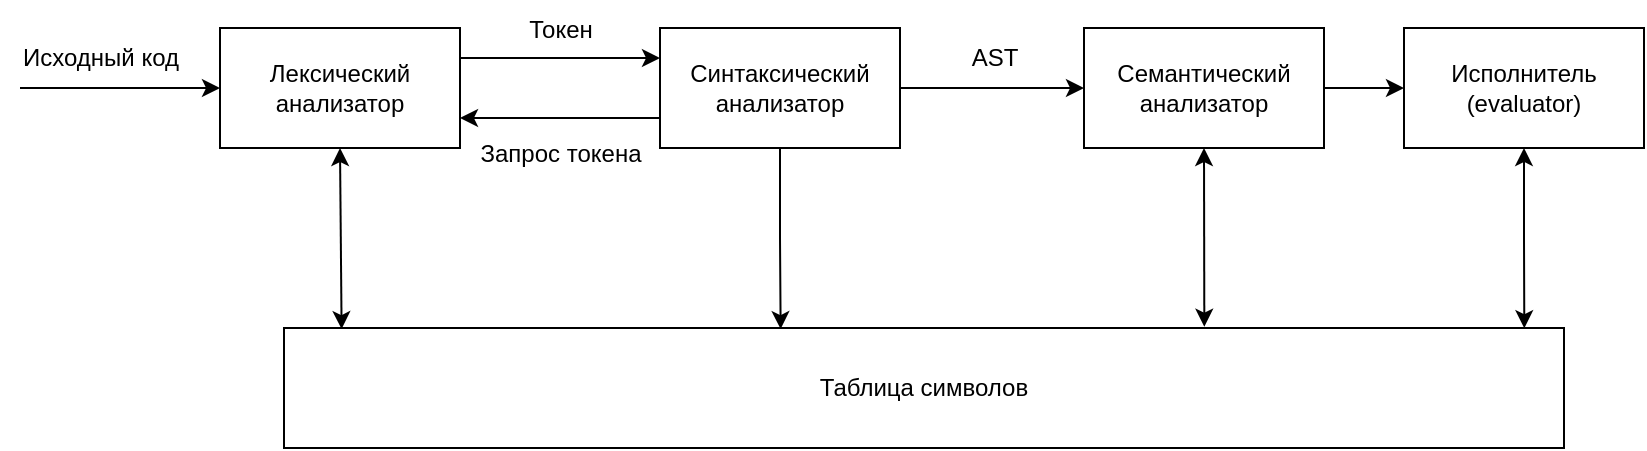 <mxfile version="24.2.5" type="device" pages="9">
  <diagram name="интерпретатор" id="JopctBfRjV6ToLYW6YpO">
    <mxGraphModel dx="1434" dy="791" grid="1" gridSize="10" guides="1" tooltips="1" connect="1" arrows="1" fold="1" page="1" pageScale="1" pageWidth="827" pageHeight="1169" math="0" shadow="0">
      <root>
        <mxCell id="0" />
        <mxCell id="1" parent="0" />
        <mxCell id="3ZzSz8MkHH2UpJEItFut-1" style="rounded=0;orthogonalLoop=1;jettySize=auto;html=1;exitX=0.5;exitY=1;exitDx=0;exitDy=0;entryX=0.045;entryY=0.009;entryDx=0;entryDy=0;startArrow=classic;startFill=1;entryPerimeter=0;" parent="1" source="3ZzSz8MkHH2UpJEItFut-2" target="3ZzSz8MkHH2UpJEItFut-10" edge="1">
          <mxGeometry relative="1" as="geometry" />
        </mxCell>
        <mxCell id="3ZzSz8MkHH2UpJEItFut-2" value="Лексический анализатор" style="rounded=0;whiteSpace=wrap;html=1;" parent="1" vertex="1">
          <mxGeometry x="128" y="190" width="120" height="60" as="geometry" />
        </mxCell>
        <mxCell id="3ZzSz8MkHH2UpJEItFut-3" value="" style="endArrow=classic;html=1;rounded=0;entryX=0;entryY=0.5;entryDx=0;entryDy=0;" parent="1" target="3ZzSz8MkHH2UpJEItFut-2" edge="1">
          <mxGeometry width="50" height="50" relative="1" as="geometry">
            <mxPoint x="28" y="220" as="sourcePoint" />
            <mxPoint x="78" y="190" as="targetPoint" />
          </mxGeometry>
        </mxCell>
        <mxCell id="3ZzSz8MkHH2UpJEItFut-4" value="Исходный код" style="text;html=1;align=center;verticalAlign=middle;resizable=0;points=[];autosize=1;strokeColor=none;fillColor=none;" parent="1" vertex="1">
          <mxGeometry x="18" y="190" width="100" height="30" as="geometry" />
        </mxCell>
        <mxCell id="3ZzSz8MkHH2UpJEItFut-14" value="" style="edgeStyle=orthogonalEdgeStyle;rounded=0;orthogonalLoop=1;jettySize=auto;html=1;exitX=1;exitY=0.5;exitDx=0;exitDy=0;" parent="1" source="3ZzSz8MkHH2UpJEItFut-5" target="3ZzSz8MkHH2UpJEItFut-13" edge="1">
          <mxGeometry relative="1" as="geometry">
            <mxPoint x="530" y="220" as="sourcePoint" />
          </mxGeometry>
        </mxCell>
        <mxCell id="3ZzSz8MkHH2UpJEItFut-5" value="Синтаксический анализатор" style="rounded=0;whiteSpace=wrap;html=1;" parent="1" vertex="1">
          <mxGeometry x="348" y="190" width="120" height="60" as="geometry" />
        </mxCell>
        <mxCell id="3ZzSz8MkHH2UpJEItFut-6" value="" style="endArrow=classic;html=1;rounded=0;exitX=1;exitY=0.25;exitDx=0;exitDy=0;entryX=0;entryY=0.25;entryDx=0;entryDy=0;" parent="1" source="3ZzSz8MkHH2UpJEItFut-2" target="3ZzSz8MkHH2UpJEItFut-5" edge="1">
          <mxGeometry width="50" height="50" relative="1" as="geometry">
            <mxPoint x="318" y="280" as="sourcePoint" />
            <mxPoint x="368" y="230" as="targetPoint" />
          </mxGeometry>
        </mxCell>
        <mxCell id="3ZzSz8MkHH2UpJEItFut-7" value="Токен" style="text;html=1;align=center;verticalAlign=middle;resizable=0;points=[];autosize=1;strokeColor=none;fillColor=none;" parent="1" vertex="1">
          <mxGeometry x="268" y="176" width="60" height="30" as="geometry" />
        </mxCell>
        <mxCell id="3ZzSz8MkHH2UpJEItFut-8" value="" style="endArrow=classic;html=1;rounded=0;exitX=0;exitY=0.75;exitDx=0;exitDy=0;entryX=1;entryY=0.75;entryDx=0;entryDy=0;" parent="1" source="3ZzSz8MkHH2UpJEItFut-5" target="3ZzSz8MkHH2UpJEItFut-2" edge="1">
          <mxGeometry width="50" height="50" relative="1" as="geometry">
            <mxPoint x="378" y="310" as="sourcePoint" />
            <mxPoint x="428" y="260" as="targetPoint" />
          </mxGeometry>
        </mxCell>
        <mxCell id="3ZzSz8MkHH2UpJEItFut-9" value="Запрос токена" style="text;html=1;align=center;verticalAlign=middle;resizable=0;points=[];autosize=1;strokeColor=none;fillColor=none;" parent="1" vertex="1">
          <mxGeometry x="248" y="238" width="100" height="30" as="geometry" />
        </mxCell>
        <mxCell id="3ZzSz8MkHH2UpJEItFut-10" value="Таблица символов" style="rounded=0;whiteSpace=wrap;html=1;" parent="1" vertex="1">
          <mxGeometry x="160" y="340" width="640" height="60" as="geometry" />
        </mxCell>
        <mxCell id="3ZzSz8MkHH2UpJEItFut-17" style="edgeStyle=orthogonalEdgeStyle;rounded=0;orthogonalLoop=1;jettySize=auto;html=1;exitX=1;exitY=0.5;exitDx=0;exitDy=0;" parent="1" source="3ZzSz8MkHH2UpJEItFut-13" target="3ZzSz8MkHH2UpJEItFut-16" edge="1">
          <mxGeometry relative="1" as="geometry" />
        </mxCell>
        <mxCell id="3ZzSz8MkHH2UpJEItFut-13" value="Семантический анализатор" style="rounded=0;whiteSpace=wrap;html=1;" parent="1" vertex="1">
          <mxGeometry x="560" y="190" width="120" height="60" as="geometry" />
        </mxCell>
        <mxCell id="3ZzSz8MkHH2UpJEItFut-15" style="rounded=0;orthogonalLoop=1;jettySize=auto;html=1;exitX=0.719;exitY=-0.011;exitDx=0;exitDy=0;entryX=0.5;entryY=1;entryDx=0;entryDy=0;startArrow=classic;startFill=1;exitPerimeter=0;" parent="1" source="3ZzSz8MkHH2UpJEItFut-10" target="3ZzSz8MkHH2UpJEItFut-13" edge="1">
          <mxGeometry relative="1" as="geometry">
            <mxPoint x="418" y="350" as="sourcePoint" />
            <mxPoint x="418" y="260" as="targetPoint" />
          </mxGeometry>
        </mxCell>
        <mxCell id="3ZzSz8MkHH2UpJEItFut-16" value="Исполнитель&lt;div&gt;(evaluator)&lt;/div&gt;" style="rounded=0;whiteSpace=wrap;html=1;" parent="1" vertex="1">
          <mxGeometry x="720" y="190" width="120" height="60" as="geometry" />
        </mxCell>
        <mxCell id="3ZzSz8MkHH2UpJEItFut-18" value="AST" style="text;html=1;align=center;verticalAlign=middle;resizable=0;points=[];autosize=1;strokeColor=none;fillColor=none;" parent="1" vertex="1">
          <mxGeometry x="490" y="190" width="50" height="30" as="geometry" />
        </mxCell>
        <mxCell id="3ZzSz8MkHH2UpJEItFut-19" style="edgeStyle=orthogonalEdgeStyle;rounded=0;orthogonalLoop=1;jettySize=auto;html=1;exitX=0.5;exitY=1;exitDx=0;exitDy=0;entryX=0.388;entryY=0.009;entryDx=0;entryDy=0;entryPerimeter=0;" parent="1" source="3ZzSz8MkHH2UpJEItFut-5" target="3ZzSz8MkHH2UpJEItFut-10" edge="1">
          <mxGeometry relative="1" as="geometry" />
        </mxCell>
        <mxCell id="3ZzSz8MkHH2UpJEItFut-20" style="edgeStyle=orthogonalEdgeStyle;rounded=0;orthogonalLoop=1;jettySize=auto;html=1;exitX=0.5;exitY=1;exitDx=0;exitDy=0;entryX=0.969;entryY=0.002;entryDx=0;entryDy=0;entryPerimeter=0;startArrow=classic;startFill=1;" parent="1" source="3ZzSz8MkHH2UpJEItFut-16" target="3ZzSz8MkHH2UpJEItFut-10" edge="1">
          <mxGeometry relative="1" as="geometry" />
        </mxCell>
      </root>
    </mxGraphModel>
  </diagram>
  <diagram id="qp-00N6eoDCLW6NuJy_9" name="semantic infix expr">
    <mxGraphModel dx="1434" dy="791" grid="1" gridSize="10" guides="1" tooltips="1" connect="1" arrows="1" fold="1" page="1" pageScale="1" pageWidth="827" pageHeight="1169" math="0" shadow="0">
      <root>
        <mxCell id="0" />
        <mxCell id="1" parent="0" />
        <mxCell id="bDYJ87XTDPmuWBE9IPK7-1" value="" style="edgeStyle=orthogonalEdgeStyle;rounded=0;orthogonalLoop=1;jettySize=auto;html=1;" parent="1" source="bDYJ87XTDPmuWBE9IPK7-2" target="bDYJ87XTDPmuWBE9IPK7-4" edge="1">
          <mxGeometry relative="1" as="geometry" />
        </mxCell>
        <mxCell id="bDYJ87XTDPmuWBE9IPK7-2" value="&lt;div&gt;evalInfixExpression&lt;br&gt;&lt;/div&gt;НАЧАЛО" style="rounded=1;whiteSpace=wrap;html=1;arcSize=50;" parent="1" vertex="1">
          <mxGeometry x="120" y="160" width="160" height="40" as="geometry" />
        </mxCell>
        <mxCell id="bDYJ87XTDPmuWBE9IPK7-3" style="edgeStyle=orthogonalEdgeStyle;rounded=0;orthogonalLoop=1;jettySize=auto;html=1;exitX=0.5;exitY=1;exitDx=0;exitDy=0;entryX=0.5;entryY=0;entryDx=0;entryDy=0;" parent="1" source="bDYJ87XTDPmuWBE9IPK7-4" target="bDYJ87XTDPmuWBE9IPK7-7" edge="1">
          <mxGeometry relative="1" as="geometry" />
        </mxCell>
        <mxCell id="bDYJ87XTDPmuWBE9IPK7-4" value="Получить infix expression" style="shape=parallelogram;perimeter=parallelogramPerimeter;whiteSpace=wrap;html=1;fixedSize=1;" parent="1" vertex="1">
          <mxGeometry x="120" y="230" width="160" height="50" as="geometry" />
        </mxCell>
        <mxCell id="bDYJ87XTDPmuWBE9IPK7-5" style="edgeStyle=orthogonalEdgeStyle;rounded=0;orthogonalLoop=1;jettySize=auto;html=1;entryX=0.5;entryY=0;entryDx=0;entryDy=0;" parent="1" source="bDYJ87XTDPmuWBE9IPK7-7" target="bDYJ87XTDPmuWBE9IPK7-20" edge="1">
          <mxGeometry relative="1" as="geometry">
            <mxPoint x="200" y="430" as="targetPoint" />
          </mxGeometry>
        </mxCell>
        <mxCell id="bDYJ87XTDPmuWBE9IPK7-17" style="edgeStyle=orthogonalEdgeStyle;rounded=0;orthogonalLoop=1;jettySize=auto;html=1;exitX=1;exitY=0.5;exitDx=0;exitDy=0;entryX=0;entryY=0.5;entryDx=0;entryDy=0;" parent="1" source="bDYJ87XTDPmuWBE9IPK7-7" target="bDYJ87XTDPmuWBE9IPK7-18" edge="1">
          <mxGeometry relative="1" as="geometry">
            <mxPoint x="360" y="345.167" as="targetPoint" />
          </mxGeometry>
        </mxCell>
        <mxCell id="bDYJ87XTDPmuWBE9IPK7-7" value="Типы обоих операндов числа?" style="rhombus;whiteSpace=wrap;html=1;" parent="1" vertex="1">
          <mxGeometry x="120" y="310" width="160" height="70" as="geometry" />
        </mxCell>
        <mxCell id="bDYJ87XTDPmuWBE9IPK7-10" value="0" style="text;html=1;align=center;verticalAlign=middle;resizable=0;points=[];autosize=1;strokeColor=none;fillColor=none;" parent="1" vertex="1">
          <mxGeometry x="200" y="380" width="30" height="30" as="geometry" />
        </mxCell>
        <mxCell id="bDYJ87XTDPmuWBE9IPK7-13" value="evalInfixExpression&lt;br&gt;КОНЕЦ" style="rounded=1;whiteSpace=wrap;html=1;arcSize=50;" parent="1" vertex="1">
          <mxGeometry x="120" y="840" width="160" height="40" as="geometry" />
        </mxCell>
        <mxCell id="bDYJ87XTDPmuWBE9IPK7-14" value="1" style="text;html=1;align=center;verticalAlign=middle;resizable=0;points=[];autosize=1;strokeColor=none;fillColor=none;" parent="1" vertex="1">
          <mxGeometry x="280" y="310" width="30" height="30" as="geometry" />
        </mxCell>
        <mxCell id="bDYJ87XTDPmuWBE9IPK7-45" style="edgeStyle=orthogonalEdgeStyle;rounded=0;orthogonalLoop=1;jettySize=auto;html=1;exitX=1;exitY=0.5;exitDx=0;exitDy=0;entryX=0.5;entryY=0;entryDx=0;entryDy=0;" parent="1" source="bDYJ87XTDPmuWBE9IPK7-18" target="bDYJ87XTDPmuWBE9IPK7-44" edge="1">
          <mxGeometry relative="1" as="geometry" />
        </mxCell>
        <mxCell id="bDYJ87XTDPmuWBE9IPK7-18" value="evalIntInfixExpression" style="verticalLabelPosition=middle;verticalAlign=middle;html=1;shape=process;whiteSpace=wrap;rounded=0;size=0.125;arcSize=6;labelPosition=center;align=center;" parent="1" vertex="1">
          <mxGeometry x="320" y="320" width="160" height="50" as="geometry" />
        </mxCell>
        <mxCell id="bDYJ87XTDPmuWBE9IPK7-22" style="edgeStyle=orthogonalEdgeStyle;rounded=0;orthogonalLoop=1;jettySize=auto;html=1;exitX=1;exitY=0.5;exitDx=0;exitDy=0;entryX=0;entryY=0.5;entryDx=0;entryDy=0;" parent="1" source="bDYJ87XTDPmuWBE9IPK7-20" target="bDYJ87XTDPmuWBE9IPK7-21" edge="1">
          <mxGeometry relative="1" as="geometry" />
        </mxCell>
        <mxCell id="bDYJ87XTDPmuWBE9IPK7-25" value="" style="edgeStyle=orthogonalEdgeStyle;rounded=0;orthogonalLoop=1;jettySize=auto;html=1;" parent="1" source="bDYJ87XTDPmuWBE9IPK7-20" target="bDYJ87XTDPmuWBE9IPK7-24" edge="1">
          <mxGeometry relative="1" as="geometry" />
        </mxCell>
        <mxCell id="bDYJ87XTDPmuWBE9IPK7-20" value="Типы обоих операндов строки?" style="rhombus;whiteSpace=wrap;html=1;" parent="1" vertex="1">
          <mxGeometry x="120" y="410" width="160" height="70" as="geometry" />
        </mxCell>
        <mxCell id="bDYJ87XTDPmuWBE9IPK7-46" style="edgeStyle=orthogonalEdgeStyle;rounded=0;orthogonalLoop=1;jettySize=auto;html=1;exitX=1;exitY=0.5;exitDx=0;exitDy=0;" parent="1" source="bDYJ87XTDPmuWBE9IPK7-21" edge="1">
          <mxGeometry relative="1" as="geometry">
            <mxPoint x="530" y="445.167" as="targetPoint" />
          </mxGeometry>
        </mxCell>
        <mxCell id="bDYJ87XTDPmuWBE9IPK7-21" value="evalStringInfixExpression" style="verticalLabelPosition=middle;verticalAlign=middle;html=1;shape=process;whiteSpace=wrap;rounded=0;size=0.125;arcSize=6;labelPosition=center;align=center;" parent="1" vertex="1">
          <mxGeometry x="320" y="420" width="160" height="50" as="geometry" />
        </mxCell>
        <mxCell id="bDYJ87XTDPmuWBE9IPK7-23" value="1" style="text;html=1;align=center;verticalAlign=middle;resizable=0;points=[];autosize=1;strokeColor=none;fillColor=none;" parent="1" vertex="1">
          <mxGeometry x="280" y="410" width="30" height="30" as="geometry" />
        </mxCell>
        <mxCell id="bDYJ87XTDPmuWBE9IPK7-28" style="edgeStyle=orthogonalEdgeStyle;rounded=0;orthogonalLoop=1;jettySize=auto;html=1;exitX=1;exitY=0.5;exitDx=0;exitDy=0;entryX=0;entryY=0.5;entryDx=0;entryDy=0;" parent="1" source="bDYJ87XTDPmuWBE9IPK7-24" target="bDYJ87XTDPmuWBE9IPK7-29" edge="1">
          <mxGeometry relative="1" as="geometry">
            <mxPoint x="320" y="550.167" as="targetPoint" />
          </mxGeometry>
        </mxCell>
        <mxCell id="bDYJ87XTDPmuWBE9IPK7-32" value="" style="edgeStyle=orthogonalEdgeStyle;rounded=0;orthogonalLoop=1;jettySize=auto;html=1;" parent="1" source="bDYJ87XTDPmuWBE9IPK7-24" target="bDYJ87XTDPmuWBE9IPK7-31" edge="1">
          <mxGeometry relative="1" as="geometry" />
        </mxCell>
        <mxCell id="bDYJ87XTDPmuWBE9IPK7-24" value="Операция одна из (&quot;==&quot;, &quot;!=&quot;, &quot;||&quot;, &quot;&amp;amp;&amp;amp;&quot;)" style="rhombus;whiteSpace=wrap;html=1;" parent="1" vertex="1">
          <mxGeometry x="120" y="515" width="160" height="70" as="geometry" />
        </mxCell>
        <mxCell id="bDYJ87XTDPmuWBE9IPK7-27" value="0" style="text;html=1;align=center;verticalAlign=middle;resizable=0;points=[];autosize=1;strokeColor=none;fillColor=none;" parent="1" vertex="1">
          <mxGeometry x="200" y="480" width="30" height="30" as="geometry" />
        </mxCell>
        <mxCell id="bDYJ87XTDPmuWBE9IPK7-47" style="edgeStyle=orthogonalEdgeStyle;rounded=0;orthogonalLoop=1;jettySize=auto;html=1;exitX=1;exitY=0.5;exitDx=0;exitDy=0;" parent="1" source="bDYJ87XTDPmuWBE9IPK7-29" edge="1">
          <mxGeometry relative="1" as="geometry">
            <mxPoint x="530" y="550.167" as="targetPoint" />
          </mxGeometry>
        </mxCell>
        <mxCell id="bDYJ87XTDPmuWBE9IPK7-29" value="boolToBooleanObj" style="verticalLabelPosition=middle;verticalAlign=middle;html=1;shape=process;whiteSpace=wrap;rounded=0;size=0.125;arcSize=6;labelPosition=center;align=center;" parent="1" vertex="1">
          <mxGeometry x="320" y="525" width="160" height="50" as="geometry" />
        </mxCell>
        <mxCell id="bDYJ87XTDPmuWBE9IPK7-36" style="edgeStyle=orthogonalEdgeStyle;rounded=0;orthogonalLoop=1;jettySize=auto;html=1;exitX=1;exitY=0.5;exitDx=0;exitDy=0;entryX=0.5;entryY=0;entryDx=0;entryDy=0;" parent="1" source="bDYJ87XTDPmuWBE9IPK7-31" target="bDYJ87XTDPmuWBE9IPK7-35" edge="1">
          <mxGeometry relative="1" as="geometry" />
        </mxCell>
        <mxCell id="bDYJ87XTDPmuWBE9IPK7-39" value="" style="edgeStyle=orthogonalEdgeStyle;rounded=0;orthogonalLoop=1;jettySize=auto;html=1;" parent="1" source="bDYJ87XTDPmuWBE9IPK7-31" target="bDYJ87XTDPmuWBE9IPK7-38" edge="1">
          <mxGeometry relative="1" as="geometry" />
        </mxCell>
        <mxCell id="bDYJ87XTDPmuWBE9IPK7-31" value="Типы операндов не равны?" style="rhombus;whiteSpace=wrap;html=1;" parent="1" vertex="1">
          <mxGeometry x="120" y="630" width="160" height="70" as="geometry" />
        </mxCell>
        <mxCell id="bDYJ87XTDPmuWBE9IPK7-33" value="0" style="text;html=1;align=center;verticalAlign=middle;resizable=0;points=[];autosize=1;strokeColor=none;fillColor=none;" parent="1" vertex="1">
          <mxGeometry x="200" y="585" width="30" height="30" as="geometry" />
        </mxCell>
        <mxCell id="bDYJ87XTDPmuWBE9IPK7-34" value="1" style="text;html=1;align=center;verticalAlign=middle;resizable=0;points=[];autosize=1;strokeColor=none;fillColor=none;" parent="1" vertex="1">
          <mxGeometry x="280" y="520" width="30" height="30" as="geometry" />
        </mxCell>
        <mxCell id="bDYJ87XTDPmuWBE9IPK7-42" style="edgeStyle=orthogonalEdgeStyle;rounded=0;orthogonalLoop=1;jettySize=auto;html=1;exitX=0.5;exitY=1;exitDx=0;exitDy=0;" parent="1" source="bDYJ87XTDPmuWBE9IPK7-35" edge="1">
          <mxGeometry relative="1" as="geometry">
            <mxPoint x="200" y="820" as="targetPoint" />
            <Array as="points">
              <mxPoint x="400" y="820" />
            </Array>
          </mxGeometry>
        </mxCell>
        <mxCell id="bDYJ87XTDPmuWBE9IPK7-35" value="Вернуть ошибку &quot;type mismatch&quot;" style="shape=parallelogram;perimeter=parallelogramPerimeter;whiteSpace=wrap;html=1;fixedSize=1;" parent="1" vertex="1">
          <mxGeometry x="320" y="690" width="160" height="50" as="geometry" />
        </mxCell>
        <mxCell id="bDYJ87XTDPmuWBE9IPK7-37" value="1" style="text;html=1;align=center;verticalAlign=middle;resizable=0;points=[];autosize=1;strokeColor=none;fillColor=none;" parent="1" vertex="1">
          <mxGeometry x="280" y="630" width="30" height="30" as="geometry" />
        </mxCell>
        <mxCell id="bDYJ87XTDPmuWBE9IPK7-41" value="" style="edgeStyle=orthogonalEdgeStyle;rounded=0;orthogonalLoop=1;jettySize=auto;html=1;" parent="1" source="bDYJ87XTDPmuWBE9IPK7-38" target="bDYJ87XTDPmuWBE9IPK7-13" edge="1">
          <mxGeometry relative="1" as="geometry" />
        </mxCell>
        <mxCell id="bDYJ87XTDPmuWBE9IPK7-38" value="Вернуть ошибку &quot;unknown operator&quot;" style="shape=parallelogram;perimeter=parallelogramPerimeter;whiteSpace=wrap;html=1;fixedSize=1;" parent="1" vertex="1">
          <mxGeometry x="120" y="740" width="160" height="50" as="geometry" />
        </mxCell>
        <mxCell id="bDYJ87XTDPmuWBE9IPK7-40" value="0" style="text;html=1;align=center;verticalAlign=middle;resizable=0;points=[];autosize=1;strokeColor=none;fillColor=none;" parent="1" vertex="1">
          <mxGeometry x="200" y="700" width="30" height="30" as="geometry" />
        </mxCell>
        <mxCell id="bDYJ87XTDPmuWBE9IPK7-48" style="edgeStyle=orthogonalEdgeStyle;rounded=0;orthogonalLoop=1;jettySize=auto;html=1;exitX=0.5;exitY=1;exitDx=0;exitDy=0;" parent="1" source="bDYJ87XTDPmuWBE9IPK7-44" edge="1">
          <mxGeometry relative="1" as="geometry">
            <mxPoint x="400" y="810" as="targetPoint" />
            <Array as="points">
              <mxPoint x="530" y="810" />
            </Array>
          </mxGeometry>
        </mxCell>
        <mxCell id="bDYJ87XTDPmuWBE9IPK7-44" value="Вернуть результат" style="shape=parallelogram;perimeter=parallelogramPerimeter;whiteSpace=wrap;html=1;fixedSize=1;" parent="1" vertex="1">
          <mxGeometry x="450" y="615" width="160" height="50" as="geometry" />
        </mxCell>
      </root>
    </mxGraphModel>
  </diagram>
  <diagram id="PTVI04rIKfGaZQEy2OOV" name="semantic prefix expr">
    <mxGraphModel dx="1434" dy="791" grid="1" gridSize="10" guides="1" tooltips="1" connect="1" arrows="1" fold="1" page="1" pageScale="1" pageWidth="827" pageHeight="1169" math="0" shadow="0">
      <root>
        <mxCell id="0" />
        <mxCell id="1" parent="0" />
        <mxCell id="GCDhDT68t0hclJaldjDO-1" value="" style="edgeStyle=orthogonalEdgeStyle;rounded=0;orthogonalLoop=1;jettySize=auto;html=1;" parent="1" source="GCDhDT68t0hclJaldjDO-2" target="GCDhDT68t0hclJaldjDO-4" edge="1">
          <mxGeometry relative="1" as="geometry" />
        </mxCell>
        <mxCell id="GCDhDT68t0hclJaldjDO-2" value="&lt;div&gt;evalPrefixExpression&lt;br&gt;&lt;/div&gt;НАЧАЛО" style="rounded=1;whiteSpace=wrap;html=1;arcSize=50;" parent="1" vertex="1">
          <mxGeometry x="120" y="160" width="160" height="40" as="geometry" />
        </mxCell>
        <mxCell id="GCDhDT68t0hclJaldjDO-3" style="edgeStyle=orthogonalEdgeStyle;rounded=0;orthogonalLoop=1;jettySize=auto;html=1;exitX=0.5;exitY=1;exitDx=0;exitDy=0;entryX=0.5;entryY=0;entryDx=0;entryDy=0;" parent="1" source="GCDhDT68t0hclJaldjDO-4" target="GCDhDT68t0hclJaldjDO-7" edge="1">
          <mxGeometry relative="1" as="geometry" />
        </mxCell>
        <mxCell id="GCDhDT68t0hclJaldjDO-4" value="Получить prefix expression" style="shape=parallelogram;perimeter=parallelogramPerimeter;whiteSpace=wrap;html=1;fixedSize=1;" parent="1" vertex="1">
          <mxGeometry x="120" y="230" width="160" height="50" as="geometry" />
        </mxCell>
        <mxCell id="GCDhDT68t0hclJaldjDO-5" style="edgeStyle=orthogonalEdgeStyle;rounded=0;orthogonalLoop=1;jettySize=auto;html=1;entryX=0.5;entryY=0;entryDx=0;entryDy=0;" parent="1" source="GCDhDT68t0hclJaldjDO-7" target="GCDhDT68t0hclJaldjDO-15" edge="1">
          <mxGeometry relative="1" as="geometry">
            <mxPoint x="200" y="430" as="targetPoint" />
          </mxGeometry>
        </mxCell>
        <mxCell id="GCDhDT68t0hclJaldjDO-6" style="edgeStyle=orthogonalEdgeStyle;rounded=0;orthogonalLoop=1;jettySize=auto;html=1;exitX=1;exitY=0.5;exitDx=0;exitDy=0;entryX=0;entryY=0.5;entryDx=0;entryDy=0;" parent="1" source="GCDhDT68t0hclJaldjDO-7" target="GCDhDT68t0hclJaldjDO-12" edge="1">
          <mxGeometry relative="1" as="geometry">
            <mxPoint x="360" y="345.167" as="targetPoint" />
          </mxGeometry>
        </mxCell>
        <mxCell id="GCDhDT68t0hclJaldjDO-7" value="Операция = &quot;!&quot;?" style="rhombus;whiteSpace=wrap;html=1;" parent="1" vertex="1">
          <mxGeometry x="120" y="310" width="160" height="70" as="geometry" />
        </mxCell>
        <mxCell id="GCDhDT68t0hclJaldjDO-8" value="0" style="text;html=1;align=center;verticalAlign=middle;resizable=0;points=[];autosize=1;strokeColor=none;fillColor=none;" parent="1" vertex="1">
          <mxGeometry x="200" y="380" width="30" height="30" as="geometry" />
        </mxCell>
        <mxCell id="GCDhDT68t0hclJaldjDO-9" value="evalPrefixExpression&lt;br&gt;КОНЕЦ" style="rounded=1;whiteSpace=wrap;html=1;arcSize=50;" parent="1" vertex="1">
          <mxGeometry x="120" y="610" width="160" height="40" as="geometry" />
        </mxCell>
        <mxCell id="GCDhDT68t0hclJaldjDO-10" value="1" style="text;html=1;align=center;verticalAlign=middle;resizable=0;points=[];autosize=1;strokeColor=none;fillColor=none;" parent="1" vertex="1">
          <mxGeometry x="280" y="310" width="30" height="30" as="geometry" />
        </mxCell>
        <mxCell id="GCDhDT68t0hclJaldjDO-11" style="edgeStyle=orthogonalEdgeStyle;rounded=0;orthogonalLoop=1;jettySize=auto;html=1;exitX=1;exitY=0.5;exitDx=0;exitDy=0;entryX=0.5;entryY=0;entryDx=0;entryDy=0;" parent="1" source="GCDhDT68t0hclJaldjDO-12" target="GCDhDT68t0hclJaldjDO-37" edge="1">
          <mxGeometry relative="1" as="geometry" />
        </mxCell>
        <mxCell id="GCDhDT68t0hclJaldjDO-12" value="evalExclOperatorExpr" style="verticalLabelPosition=middle;verticalAlign=middle;html=1;shape=process;whiteSpace=wrap;rounded=0;size=0.125;arcSize=6;labelPosition=center;align=center;" parent="1" vertex="1">
          <mxGeometry x="320" y="320" width="160" height="50" as="geometry" />
        </mxCell>
        <mxCell id="GCDhDT68t0hclJaldjDO-13" style="edgeStyle=orthogonalEdgeStyle;rounded=0;orthogonalLoop=1;jettySize=auto;html=1;exitX=1;exitY=0.5;exitDx=0;exitDy=0;entryX=0;entryY=0.5;entryDx=0;entryDy=0;" parent="1" source="GCDhDT68t0hclJaldjDO-15" target="GCDhDT68t0hclJaldjDO-17" edge="1">
          <mxGeometry relative="1" as="geometry" />
        </mxCell>
        <mxCell id="GCDhDT68t0hclJaldjDO-15" value="Операция = &quot;-&quot;?" style="rhombus;whiteSpace=wrap;html=1;" parent="1" vertex="1">
          <mxGeometry x="120" y="410" width="160" height="70" as="geometry" />
        </mxCell>
        <mxCell id="GCDhDT68t0hclJaldjDO-16" style="edgeStyle=orthogonalEdgeStyle;rounded=0;orthogonalLoop=1;jettySize=auto;html=1;exitX=1;exitY=0.5;exitDx=0;exitDy=0;" parent="1" source="GCDhDT68t0hclJaldjDO-17" edge="1">
          <mxGeometry relative="1" as="geometry">
            <mxPoint x="530" y="445.167" as="targetPoint" />
          </mxGeometry>
        </mxCell>
        <mxCell id="GCDhDT68t0hclJaldjDO-17" value="evalMinusPrefExpr" style="verticalLabelPosition=middle;verticalAlign=middle;html=1;shape=process;whiteSpace=wrap;rounded=0;size=0.125;arcSize=6;labelPosition=center;align=center;" parent="1" vertex="1">
          <mxGeometry x="320" y="420" width="160" height="50" as="geometry" />
        </mxCell>
        <mxCell id="GCDhDT68t0hclJaldjDO-18" value="1" style="text;html=1;align=center;verticalAlign=middle;resizable=0;points=[];autosize=1;strokeColor=none;fillColor=none;" parent="1" vertex="1">
          <mxGeometry x="280" y="410" width="30" height="30" as="geometry" />
        </mxCell>
        <mxCell id="GCDhDT68t0hclJaldjDO-26" value="" style="edgeStyle=orthogonalEdgeStyle;rounded=0;orthogonalLoop=1;jettySize=auto;html=1;exitX=0.5;exitY=1;exitDx=0;exitDy=0;" parent="1" source="GCDhDT68t0hclJaldjDO-15" target="GCDhDT68t0hclJaldjDO-34" edge="1">
          <mxGeometry relative="1" as="geometry">
            <mxPoint x="200" y="520" as="sourcePoint" />
          </mxGeometry>
        </mxCell>
        <mxCell id="GCDhDT68t0hclJaldjDO-33" value="" style="edgeStyle=orthogonalEdgeStyle;rounded=0;orthogonalLoop=1;jettySize=auto;html=1;" parent="1" source="GCDhDT68t0hclJaldjDO-34" target="GCDhDT68t0hclJaldjDO-9" edge="1">
          <mxGeometry relative="1" as="geometry" />
        </mxCell>
        <mxCell id="GCDhDT68t0hclJaldjDO-34" value="Вернуть ошибку &quot;unknown operator&quot;" style="shape=parallelogram;perimeter=parallelogramPerimeter;whiteSpace=wrap;html=1;fixedSize=1;" parent="1" vertex="1">
          <mxGeometry x="120" y="515" width="160" height="50" as="geometry" />
        </mxCell>
        <mxCell id="GCDhDT68t0hclJaldjDO-35" value="0" style="text;html=1;align=center;verticalAlign=middle;resizable=0;points=[];autosize=1;strokeColor=none;fillColor=none;" parent="1" vertex="1">
          <mxGeometry x="210" y="480" width="30" height="30" as="geometry" />
        </mxCell>
        <mxCell id="GCDhDT68t0hclJaldjDO-36" style="edgeStyle=orthogonalEdgeStyle;rounded=0;orthogonalLoop=1;jettySize=auto;html=1;exitX=0.5;exitY=1;exitDx=0;exitDy=0;" parent="1" source="GCDhDT68t0hclJaldjDO-37" edge="1">
          <mxGeometry relative="1" as="geometry">
            <mxPoint x="200" y="580" as="targetPoint" />
            <Array as="points">
              <mxPoint x="530" y="580" />
              <mxPoint x="400" y="580" />
            </Array>
          </mxGeometry>
        </mxCell>
        <mxCell id="GCDhDT68t0hclJaldjDO-37" value="Вернуть результат" style="shape=parallelogram;perimeter=parallelogramPerimeter;whiteSpace=wrap;html=1;fixedSize=1;" parent="1" vertex="1">
          <mxGeometry x="450" y="480" width="160" height="50" as="geometry" />
        </mxCell>
      </root>
    </mxGraphModel>
  </diagram>
  <diagram name="semantic if expr" id="DXgfEdDy45kzppEz9Glm">
    <mxGraphModel dx="1434" dy="791" grid="1" gridSize="10" guides="1" tooltips="1" connect="1" arrows="1" fold="1" page="1" pageScale="1" pageWidth="827" pageHeight="1169" math="0" shadow="0">
      <root>
        <mxCell id="APqc4dc5onVMmdT-QUUk-0" />
        <mxCell id="APqc4dc5onVMmdT-QUUk-1" parent="APqc4dc5onVMmdT-QUUk-0" />
        <mxCell id="APqc4dc5onVMmdT-QUUk-2" value="" style="edgeStyle=orthogonalEdgeStyle;rounded=0;orthogonalLoop=1;jettySize=auto;html=1;" parent="APqc4dc5onVMmdT-QUUk-1" source="APqc4dc5onVMmdT-QUUk-3" target="APqc4dc5onVMmdT-QUUk-5" edge="1">
          <mxGeometry relative="1" as="geometry" />
        </mxCell>
        <mxCell id="APqc4dc5onVMmdT-QUUk-3" value="&lt;div&gt;evalIfExpression&lt;br&gt;&lt;/div&gt;НАЧАЛО" style="rounded=1;whiteSpace=wrap;html=1;arcSize=50;" parent="APqc4dc5onVMmdT-QUUk-1" vertex="1">
          <mxGeometry x="120" y="160" width="160" height="40" as="geometry" />
        </mxCell>
        <mxCell id="APqc4dc5onVMmdT-QUUk-4" style="edgeStyle=orthogonalEdgeStyle;rounded=0;orthogonalLoop=1;jettySize=auto;html=1;exitX=0.5;exitY=1;exitDx=0;exitDy=0;entryX=0.5;entryY=0;entryDx=0;entryDy=0;" parent="APqc4dc5onVMmdT-QUUk-1" source="APqc4dc5onVMmdT-QUUk-5" target="pDC8B1pOoInjinMUiQHq-1" edge="1">
          <mxGeometry relative="1" as="geometry">
            <mxPoint x="200" y="310" as="targetPoint" />
          </mxGeometry>
        </mxCell>
        <mxCell id="APqc4dc5onVMmdT-QUUk-5" value="Получить if expression" style="shape=parallelogram;perimeter=parallelogramPerimeter;whiteSpace=wrap;html=1;fixedSize=1;" parent="APqc4dc5onVMmdT-QUUk-1" vertex="1">
          <mxGeometry x="120" y="230" width="160" height="50" as="geometry" />
        </mxCell>
        <mxCell id="APqc4dc5onVMmdT-QUUk-6" style="edgeStyle=orthogonalEdgeStyle;rounded=0;orthogonalLoop=1;jettySize=auto;html=1;entryX=0.5;entryY=0;entryDx=0;entryDy=0;" parent="APqc4dc5onVMmdT-QUUk-1" source="APqc4dc5onVMmdT-QUUk-8" target="pDC8B1pOoInjinMUiQHq-5" edge="1">
          <mxGeometry relative="1" as="geometry">
            <mxPoint x="200" y="514.5" as="targetPoint" />
          </mxGeometry>
        </mxCell>
        <mxCell id="EakCpbdax0H8KR2zovCB-10" style="edgeStyle=orthogonalEdgeStyle;rounded=0;orthogonalLoop=1;jettySize=auto;html=1;exitX=1;exitY=0.5;exitDx=0;exitDy=0;entryX=0.5;entryY=0;entryDx=0;entryDy=0;" parent="APqc4dc5onVMmdT-QUUk-1" source="APqc4dc5onVMmdT-QUUk-8" target="APqc4dc5onVMmdT-QUUk-21" edge="1">
          <mxGeometry relative="1" as="geometry" />
        </mxCell>
        <mxCell id="APqc4dc5onVMmdT-QUUk-8" value="условное выражение != boolean" style="rhombus;whiteSpace=wrap;html=1;" parent="APqc4dc5onVMmdT-QUUk-1" vertex="1">
          <mxGeometry x="120" y="414.5" width="160" height="70" as="geometry" />
        </mxCell>
        <mxCell id="APqc4dc5onVMmdT-QUUk-9" value="0" style="text;html=1;align=center;verticalAlign=middle;resizable=0;points=[];autosize=1;strokeColor=none;fillColor=none;" parent="APqc4dc5onVMmdT-QUUk-1" vertex="1">
          <mxGeometry x="200" y="485" width="30" height="30" as="geometry" />
        </mxCell>
        <mxCell id="APqc4dc5onVMmdT-QUUk-10" value="evalIfExpression&lt;br&gt;КОНЕЦ" style="rounded=1;whiteSpace=wrap;html=1;arcSize=50;" parent="APqc4dc5onVMmdT-QUUk-1" vertex="1">
          <mxGeometry x="120" y="850" width="160" height="40" as="geometry" />
        </mxCell>
        <mxCell id="APqc4dc5onVMmdT-QUUk-11" value="1" style="text;html=1;align=center;verticalAlign=middle;resizable=0;points=[];autosize=1;strokeColor=none;fillColor=none;" parent="APqc4dc5onVMmdT-QUUk-1" vertex="1">
          <mxGeometry x="270" y="414.5" width="30" height="30" as="geometry" />
        </mxCell>
        <mxCell id="EakCpbdax0H8KR2zovCB-11" style="edgeStyle=orthogonalEdgeStyle;rounded=0;orthogonalLoop=1;jettySize=auto;html=1;exitX=0.5;exitY=1;exitDx=0;exitDy=0;" parent="APqc4dc5onVMmdT-QUUk-1" source="APqc4dc5onVMmdT-QUUk-21" edge="1">
          <mxGeometry relative="1" as="geometry">
            <mxPoint x="200" y="820" as="targetPoint" />
            <Array as="points">
              <mxPoint x="400" y="510" />
              <mxPoint x="540" y="510" />
              <mxPoint x="540" y="820" />
            </Array>
          </mxGeometry>
        </mxCell>
        <mxCell id="APqc4dc5onVMmdT-QUUk-21" value="Вернуть ошибку &quot;non boolean condition in if statement&quot;" style="shape=parallelogram;perimeter=parallelogramPerimeter;whiteSpace=wrap;html=1;fixedSize=1;" parent="APqc4dc5onVMmdT-QUUk-1" vertex="1">
          <mxGeometry x="320" y="444.5" width="160" height="50" as="geometry" />
        </mxCell>
        <mxCell id="EakCpbdax0H8KR2zovCB-8" style="edgeStyle=orthogonalEdgeStyle;rounded=0;orthogonalLoop=1;jettySize=auto;html=1;exitX=0.5;exitY=1;exitDx=0;exitDy=0;" parent="APqc4dc5onVMmdT-QUUk-1" edge="1">
          <mxGeometry relative="1" as="geometry">
            <mxPoint x="200" y="790" as="targetPoint" />
            <mxPoint x="390" y="760" as="sourcePoint" />
            <Array as="points">
              <mxPoint x="390" y="790" />
            </Array>
          </mxGeometry>
        </mxCell>
        <mxCell id="APqc4dc5onVMmdT-QUUk-24" value="Вернуть результат" style="shape=parallelogram;perimeter=parallelogramPerimeter;whiteSpace=wrap;html=1;fixedSize=1;" parent="APqc4dc5onVMmdT-QUUk-1" vertex="1">
          <mxGeometry x="310" y="720" width="160" height="50" as="geometry" />
        </mxCell>
        <mxCell id="pDC8B1pOoInjinMUiQHq-2" value="" style="edgeStyle=orthogonalEdgeStyle;rounded=0;orthogonalLoop=1;jettySize=auto;html=1;entryX=0.5;entryY=0;entryDx=0;entryDy=0;" parent="APqc4dc5onVMmdT-QUUk-1" source="pDC8B1pOoInjinMUiQHq-1" target="APqc4dc5onVMmdT-QUUk-8" edge="1">
          <mxGeometry relative="1" as="geometry" />
        </mxCell>
        <mxCell id="pDC8B1pOoInjinMUiQHq-1" value="Вычислить условное выражение" style="rounded=0;whiteSpace=wrap;html=1;" parent="APqc4dc5onVMmdT-QUUk-1" vertex="1">
          <mxGeometry x="120" y="320" width="160" height="50" as="geometry" />
        </mxCell>
        <mxCell id="pDC8B1pOoInjinMUiQHq-7" value="" style="edgeStyle=orthogonalEdgeStyle;rounded=0;orthogonalLoop=1;jettySize=auto;html=1;entryX=0;entryY=0.5;entryDx=0;entryDy=0;" parent="APqc4dc5onVMmdT-QUUk-1" source="pDC8B1pOoInjinMUiQHq-5" target="EakCpbdax0H8KR2zovCB-0" edge="1">
          <mxGeometry relative="1" as="geometry">
            <mxPoint x="310" y="550" as="targetPoint" />
          </mxGeometry>
        </mxCell>
        <mxCell id="pDC8B1pOoInjinMUiQHq-10" value="" style="edgeStyle=orthogonalEdgeStyle;rounded=0;orthogonalLoop=1;jettySize=auto;html=1;" parent="APqc4dc5onVMmdT-QUUk-1" source="pDC8B1pOoInjinMUiQHq-5" target="pDC8B1pOoInjinMUiQHq-9" edge="1">
          <mxGeometry relative="1" as="geometry" />
        </mxCell>
        <mxCell id="pDC8B1pOoInjinMUiQHq-5" value="условное выражение = true?" style="rhombus;whiteSpace=wrap;html=1;" parent="APqc4dc5onVMmdT-QUUk-1" vertex="1">
          <mxGeometry x="120" y="515" width="160" height="70" as="geometry" />
        </mxCell>
        <mxCell id="pDC8B1pOoInjinMUiQHq-8" value="1" style="text;html=1;align=center;verticalAlign=middle;resizable=0;points=[];autosize=1;strokeColor=none;fillColor=none;" parent="APqc4dc5onVMmdT-QUUk-1" vertex="1">
          <mxGeometry x="270" y="515" width="30" height="30" as="geometry" />
        </mxCell>
        <mxCell id="pDC8B1pOoInjinMUiQHq-13" value="" style="edgeStyle=orthogonalEdgeStyle;rounded=0;orthogonalLoop=1;jettySize=auto;html=1;entryX=0;entryY=0.5;entryDx=0;entryDy=0;" parent="APqc4dc5onVMmdT-QUUk-1" source="pDC8B1pOoInjinMUiQHq-9" target="EakCpbdax0H8KR2zovCB-1" edge="1">
          <mxGeometry relative="1" as="geometry">
            <mxPoint x="310" y="650" as="targetPoint" />
          </mxGeometry>
        </mxCell>
        <mxCell id="EakCpbdax0H8KR2zovCB-3" value="" style="edgeStyle=orthogonalEdgeStyle;rounded=0;orthogonalLoop=1;jettySize=auto;html=1;" parent="APqc4dc5onVMmdT-QUUk-1" source="pDC8B1pOoInjinMUiQHq-9" target="EakCpbdax0H8KR2zovCB-2" edge="1">
          <mxGeometry relative="1" as="geometry" />
        </mxCell>
        <mxCell id="pDC8B1pOoInjinMUiQHq-9" value="Альтернативное выражение присутствует?" style="rhombus;whiteSpace=wrap;html=1;" parent="APqc4dc5onVMmdT-QUUk-1" vertex="1">
          <mxGeometry x="120" y="615" width="160" height="70" as="geometry" />
        </mxCell>
        <mxCell id="pDC8B1pOoInjinMUiQHq-11" value="0" style="text;html=1;align=center;verticalAlign=middle;resizable=0;points=[];autosize=1;strokeColor=none;fillColor=none;" parent="APqc4dc5onVMmdT-QUUk-1" vertex="1">
          <mxGeometry x="200" y="585" width="30" height="30" as="geometry" />
        </mxCell>
        <mxCell id="pDC8B1pOoInjinMUiQHq-14" value="1" style="text;html=1;align=center;verticalAlign=middle;resizable=0;points=[];autosize=1;strokeColor=none;fillColor=none;" parent="APqc4dc5onVMmdT-QUUk-1" vertex="1">
          <mxGeometry x="270" y="615" width="30" height="30" as="geometry" />
        </mxCell>
        <mxCell id="EakCpbdax0H8KR2zovCB-5" style="edgeStyle=orthogonalEdgeStyle;rounded=0;orthogonalLoop=1;jettySize=auto;html=1;exitX=1;exitY=0.5;exitDx=0;exitDy=0;entryX=0.5;entryY=0;entryDx=0;entryDy=0;" parent="APqc4dc5onVMmdT-QUUk-1" source="EakCpbdax0H8KR2zovCB-0" target="APqc4dc5onVMmdT-QUUk-24" edge="1">
          <mxGeometry relative="1" as="geometry">
            <Array as="points">
              <mxPoint x="520" y="550" />
              <mxPoint x="520" y="700" />
              <mxPoint x="390" y="700" />
            </Array>
          </mxGeometry>
        </mxCell>
        <mxCell id="EakCpbdax0H8KR2zovCB-0" value="Вычислить основное выражение" style="verticalLabelPosition=middle;verticalAlign=middle;html=1;shape=process;whiteSpace=wrap;rounded=0;size=0.125;arcSize=6;labelPosition=center;align=center;" parent="APqc4dc5onVMmdT-QUUk-1" vertex="1">
          <mxGeometry x="320" y="525" width="160" height="50" as="geometry" />
        </mxCell>
        <mxCell id="EakCpbdax0H8KR2zovCB-6" style="edgeStyle=orthogonalEdgeStyle;rounded=0;orthogonalLoop=1;jettySize=auto;html=1;exitX=1;exitY=0.5;exitDx=0;exitDy=0;" parent="APqc4dc5onVMmdT-QUUk-1" source="EakCpbdax0H8KR2zovCB-1" edge="1">
          <mxGeometry relative="1" as="geometry">
            <mxPoint x="520" y="650.167" as="targetPoint" />
          </mxGeometry>
        </mxCell>
        <mxCell id="EakCpbdax0H8KR2zovCB-1" value="Вычислить альтернативное выражение" style="verticalLabelPosition=middle;verticalAlign=middle;html=1;shape=process;whiteSpace=wrap;rounded=0;size=0.125;arcSize=6;labelPosition=center;align=center;" parent="APqc4dc5onVMmdT-QUUk-1" vertex="1">
          <mxGeometry x="320" y="625" width="160" height="50" as="geometry" />
        </mxCell>
        <mxCell id="EakCpbdax0H8KR2zovCB-4" value="" style="edgeStyle=orthogonalEdgeStyle;rounded=0;orthogonalLoop=1;jettySize=auto;html=1;" parent="APqc4dc5onVMmdT-QUUk-1" source="EakCpbdax0H8KR2zovCB-2" target="APqc4dc5onVMmdT-QUUk-10" edge="1">
          <mxGeometry relative="1" as="geometry" />
        </mxCell>
        <mxCell id="EakCpbdax0H8KR2zovCB-2" value="Вернуть Null" style="shape=parallelogram;perimeter=parallelogramPerimeter;whiteSpace=wrap;html=1;fixedSize=1;" parent="APqc4dc5onVMmdT-QUUk-1" vertex="1">
          <mxGeometry x="120" y="720" width="160" height="50" as="geometry" />
        </mxCell>
        <mxCell id="EakCpbdax0H8KR2zovCB-12" value="0" style="text;html=1;align=center;verticalAlign=middle;resizable=0;points=[];autosize=1;strokeColor=none;fillColor=none;" parent="APqc4dc5onVMmdT-QUUk-1" vertex="1">
          <mxGeometry x="200" y="685" width="30" height="30" as="geometry" />
        </mxCell>
      </root>
    </mxGraphModel>
  </diagram>
  <diagram name="semantic index expr" id="tfVqEo7HCZlISYrSvwOg">
    <mxGraphModel dx="1434" dy="791" grid="1" gridSize="10" guides="1" tooltips="1" connect="1" arrows="1" fold="1" page="1" pageScale="1" pageWidth="827" pageHeight="1169" math="0" shadow="0">
      <root>
        <mxCell id="5i14v5htH8G3rgJTC_KY-0" />
        <mxCell id="5i14v5htH8G3rgJTC_KY-1" parent="5i14v5htH8G3rgJTC_KY-0" />
        <mxCell id="5i14v5htH8G3rgJTC_KY-2" value="" style="edgeStyle=orthogonalEdgeStyle;rounded=0;orthogonalLoop=1;jettySize=auto;html=1;" parent="5i14v5htH8G3rgJTC_KY-1" source="5i14v5htH8G3rgJTC_KY-3" target="5i14v5htH8G3rgJTC_KY-5" edge="1">
          <mxGeometry relative="1" as="geometry" />
        </mxCell>
        <mxCell id="5i14v5htH8G3rgJTC_KY-3" value="&lt;div&gt;evalIndexExpression&lt;br&gt;&lt;/div&gt;НАЧАЛО" style="rounded=1;whiteSpace=wrap;html=1;arcSize=50;" parent="5i14v5htH8G3rgJTC_KY-1" vertex="1">
          <mxGeometry x="120" y="160" width="160" height="40" as="geometry" />
        </mxCell>
        <mxCell id="5i14v5htH8G3rgJTC_KY-4" style="edgeStyle=orthogonalEdgeStyle;rounded=0;orthogonalLoop=1;jettySize=auto;html=1;exitX=0.5;exitY=1;exitDx=0;exitDy=0;entryX=0.5;entryY=0;entryDx=0;entryDy=0;" parent="5i14v5htH8G3rgJTC_KY-1" source="5i14v5htH8G3rgJTC_KY-5" target="yf1ajQT3ywE9oWiEFQiu-2" edge="1">
          <mxGeometry relative="1" as="geometry">
            <mxPoint x="200" y="320" as="targetPoint" />
          </mxGeometry>
        </mxCell>
        <mxCell id="5i14v5htH8G3rgJTC_KY-5" value="Получить index expression" style="shape=parallelogram;perimeter=parallelogramPerimeter;whiteSpace=wrap;html=1;fixedSize=1;" parent="5i14v5htH8G3rgJTC_KY-1" vertex="1">
          <mxGeometry x="120" y="230" width="160" height="50" as="geometry" />
        </mxCell>
        <mxCell id="5i14v5htH8G3rgJTC_KY-10" value="evalIndexExpression&lt;br&gt;КОНЕЦ" style="rounded=1;whiteSpace=wrap;html=1;arcSize=50;" parent="5i14v5htH8G3rgJTC_KY-1" vertex="1">
          <mxGeometry x="120" y="620" width="160" height="40" as="geometry" />
        </mxCell>
        <mxCell id="yf1ajQT3ywE9oWiEFQiu-0" style="edgeStyle=orthogonalEdgeStyle;rounded=0;orthogonalLoop=1;jettySize=auto;html=1;entryX=0.5;entryY=0;entryDx=0;entryDy=0;" parent="5i14v5htH8G3rgJTC_KY-1" source="yf1ajQT3ywE9oWiEFQiu-2" target="yf1ajQT3ywE9oWiEFQiu-9" edge="1">
          <mxGeometry relative="1" as="geometry">
            <mxPoint x="200" y="430" as="targetPoint" />
          </mxGeometry>
        </mxCell>
        <mxCell id="yf1ajQT3ywE9oWiEFQiu-1" style="edgeStyle=orthogonalEdgeStyle;rounded=0;orthogonalLoop=1;jettySize=auto;html=1;exitX=1;exitY=0.5;exitDx=0;exitDy=0;entryX=0;entryY=0.5;entryDx=0;entryDy=0;" parent="5i14v5htH8G3rgJTC_KY-1" source="yf1ajQT3ywE9oWiEFQiu-2" target="yf1ajQT3ywE9oWiEFQiu-6" edge="1">
          <mxGeometry relative="1" as="geometry">
            <mxPoint x="360" y="345.167" as="targetPoint" />
          </mxGeometry>
        </mxCell>
        <mxCell id="yf1ajQT3ywE9oWiEFQiu-2" value="Тип левого операнда = массив И тип индекса = целое число?" style="rhombus;whiteSpace=wrap;html=1;" parent="5i14v5htH8G3rgJTC_KY-1" vertex="1">
          <mxGeometry x="120" y="310" width="160" height="70" as="geometry" />
        </mxCell>
        <mxCell id="yf1ajQT3ywE9oWiEFQiu-3" value="0" style="text;html=1;align=center;verticalAlign=middle;resizable=0;points=[];autosize=1;strokeColor=none;fillColor=none;" parent="5i14v5htH8G3rgJTC_KY-1" vertex="1">
          <mxGeometry x="200" y="380" width="30" height="30" as="geometry" />
        </mxCell>
        <mxCell id="yf1ajQT3ywE9oWiEFQiu-4" value="1" style="text;html=1;align=center;verticalAlign=middle;resizable=0;points=[];autosize=1;strokeColor=none;fillColor=none;" parent="5i14v5htH8G3rgJTC_KY-1" vertex="1">
          <mxGeometry x="280" y="310" width="30" height="30" as="geometry" />
        </mxCell>
        <mxCell id="yf1ajQT3ywE9oWiEFQiu-5" style="edgeStyle=orthogonalEdgeStyle;rounded=0;orthogonalLoop=1;jettySize=auto;html=1;exitX=1;exitY=0.5;exitDx=0;exitDy=0;" parent="5i14v5htH8G3rgJTC_KY-1" source="yf1ajQT3ywE9oWiEFQiu-6" edge="1">
          <mxGeometry relative="1" as="geometry">
            <mxPoint x="200" y="590" as="targetPoint" />
            <Array as="points">
              <mxPoint x="530" y="345" />
              <mxPoint x="530" y="590" />
            </Array>
          </mxGeometry>
        </mxCell>
        <mxCell id="yf1ajQT3ywE9oWiEFQiu-6" value="evalArrayIndexExp" style="verticalLabelPosition=middle;verticalAlign=middle;html=1;shape=process;whiteSpace=wrap;rounded=0;size=0.125;arcSize=6;labelPosition=center;align=center;" parent="5i14v5htH8G3rgJTC_KY-1" vertex="1">
          <mxGeometry x="320" y="320" width="160" height="50" as="geometry" />
        </mxCell>
        <mxCell id="yf1ajQT3ywE9oWiEFQiu-7" style="edgeStyle=orthogonalEdgeStyle;rounded=0;orthogonalLoop=1;jettySize=auto;html=1;exitX=1;exitY=0.5;exitDx=0;exitDy=0;entryX=0;entryY=0.5;entryDx=0;entryDy=0;" parent="5i14v5htH8G3rgJTC_KY-1" source="yf1ajQT3ywE9oWiEFQiu-9" target="yf1ajQT3ywE9oWiEFQiu-11" edge="1">
          <mxGeometry relative="1" as="geometry" />
        </mxCell>
        <mxCell id="yf1ajQT3ywE9oWiEFQiu-8" value="" style="edgeStyle=orthogonalEdgeStyle;rounded=0;orthogonalLoop=1;jettySize=auto;html=1;entryX=0.5;entryY=0;entryDx=0;entryDy=0;" parent="5i14v5htH8G3rgJTC_KY-1" source="yf1ajQT3ywE9oWiEFQiu-9" target="261XyXzP5Plz4YbgDuT3-0" edge="1">
          <mxGeometry relative="1" as="geometry">
            <mxPoint x="200" y="515" as="targetPoint" />
          </mxGeometry>
        </mxCell>
        <mxCell id="yf1ajQT3ywE9oWiEFQiu-9" value="Тип левого операнда = Хэш-карта" style="rhombus;whiteSpace=wrap;html=1;" parent="5i14v5htH8G3rgJTC_KY-1" vertex="1">
          <mxGeometry x="120" y="410" width="160" height="70" as="geometry" />
        </mxCell>
        <mxCell id="yf1ajQT3ywE9oWiEFQiu-10" style="edgeStyle=orthogonalEdgeStyle;rounded=0;orthogonalLoop=1;jettySize=auto;html=1;exitX=1;exitY=0.5;exitDx=0;exitDy=0;" parent="5i14v5htH8G3rgJTC_KY-1" source="yf1ajQT3ywE9oWiEFQiu-11" edge="1">
          <mxGeometry relative="1" as="geometry">
            <mxPoint x="530" y="445.167" as="targetPoint" />
          </mxGeometry>
        </mxCell>
        <mxCell id="yf1ajQT3ywE9oWiEFQiu-11" value="evalHashMapIndexExp" style="verticalLabelPosition=middle;verticalAlign=middle;html=1;shape=process;whiteSpace=wrap;rounded=0;size=0.125;arcSize=6;labelPosition=center;align=center;" parent="5i14v5htH8G3rgJTC_KY-1" vertex="1">
          <mxGeometry x="320" y="420" width="160" height="50" as="geometry" />
        </mxCell>
        <mxCell id="yf1ajQT3ywE9oWiEFQiu-12" value="1" style="text;html=1;align=center;verticalAlign=middle;resizable=0;points=[];autosize=1;strokeColor=none;fillColor=none;" parent="5i14v5htH8G3rgJTC_KY-1" vertex="1">
          <mxGeometry x="280" y="410" width="30" height="30" as="geometry" />
        </mxCell>
        <mxCell id="yf1ajQT3ywE9oWiEFQiu-15" value="0" style="text;html=1;align=center;verticalAlign=middle;resizable=0;points=[];autosize=1;strokeColor=none;fillColor=none;" parent="5i14v5htH8G3rgJTC_KY-1" vertex="1">
          <mxGeometry x="200" y="480" width="30" height="30" as="geometry" />
        </mxCell>
        <mxCell id="261XyXzP5Plz4YbgDuT3-1" value="" style="edgeStyle=orthogonalEdgeStyle;rounded=0;orthogonalLoop=1;jettySize=auto;html=1;" parent="5i14v5htH8G3rgJTC_KY-1" source="261XyXzP5Plz4YbgDuT3-0" target="5i14v5htH8G3rgJTC_KY-10" edge="1">
          <mxGeometry relative="1" as="geometry" />
        </mxCell>
        <mxCell id="261XyXzP5Plz4YbgDuT3-0" value="Вернуть ошибку &quot;index operator not supported&quot;" style="shape=parallelogram;perimeter=parallelogramPerimeter;whiteSpace=wrap;html=1;fixedSize=1;" parent="5i14v5htH8G3rgJTC_KY-1" vertex="1">
          <mxGeometry x="120" y="520" width="160" height="50" as="geometry" />
        </mxCell>
      </root>
    </mxGraphModel>
  </diagram>
  <diagram id="-jkY73eESE8Z_eEbNgGb" name="eval int infix expr">
    <mxGraphModel dx="1195" dy="659" grid="1" gridSize="10" guides="1" tooltips="1" connect="1" arrows="1" fold="1" page="1" pageScale="1" pageWidth="827" pageHeight="1169" math="0" shadow="0">
      <root>
        <mxCell id="0" />
        <mxCell id="1" parent="0" />
        <mxCell id="dhteM35GnwYBwXxmVyse-1" value="" style="edgeStyle=orthogonalEdgeStyle;rounded=0;orthogonalLoop=1;jettySize=auto;html=1;" parent="1" source="dhteM35GnwYBwXxmVyse-2" target="dhteM35GnwYBwXxmVyse-4" edge="1">
          <mxGeometry relative="1" as="geometry" />
        </mxCell>
        <mxCell id="dhteM35GnwYBwXxmVyse-2" value="&lt;div&gt;evalIntInfixExpression&lt;br&gt;&lt;/div&gt;НАЧАЛО" style="rounded=1;whiteSpace=wrap;html=1;arcSize=50;" parent="1" vertex="1">
          <mxGeometry x="120" y="160" width="160" height="40" as="geometry" />
        </mxCell>
        <mxCell id="dhteM35GnwYBwXxmVyse-3" style="edgeStyle=orthogonalEdgeStyle;rounded=0;orthogonalLoop=1;jettySize=auto;html=1;exitX=0.5;exitY=1;exitDx=0;exitDy=0;entryX=0.5;entryY=0;entryDx=0;entryDy=0;" parent="1" source="dhteM35GnwYBwXxmVyse-4" target="dhteM35GnwYBwXxmVyse-7" edge="1">
          <mxGeometry relative="1" as="geometry" />
        </mxCell>
        <mxCell id="dhteM35GnwYBwXxmVyse-4" value="Получить infix expression" style="shape=parallelogram;perimeter=parallelogramPerimeter;whiteSpace=wrap;html=1;fixedSize=1;" parent="1" vertex="1">
          <mxGeometry x="120" y="230" width="160" height="50" as="geometry" />
        </mxCell>
        <mxCell id="dhteM35GnwYBwXxmVyse-5" style="edgeStyle=orthogonalEdgeStyle;rounded=0;orthogonalLoop=1;jettySize=auto;html=1;entryX=0.5;entryY=0;entryDx=0;entryDy=0;" parent="1" source="dhteM35GnwYBwXxmVyse-7" target="dhteM35GnwYBwXxmVyse-21" edge="1">
          <mxGeometry relative="1" as="geometry">
            <mxPoint x="200" y="690" as="targetPoint" />
          </mxGeometry>
        </mxCell>
        <mxCell id="dhteM35GnwYBwXxmVyse-7" value="Операция" style="rhombus;whiteSpace=wrap;html=1;" parent="1" vertex="1">
          <mxGeometry x="120" y="310" width="160" height="70" as="geometry" />
        </mxCell>
        <mxCell id="dhteM35GnwYBwXxmVyse-9" value="evalIntInfixExpression&lt;br&gt;КОНЕЦ" style="rounded=1;whiteSpace=wrap;html=1;arcSize=50;" parent="1" vertex="1">
          <mxGeometry x="120" y="880" width="160" height="40" as="geometry" />
        </mxCell>
        <mxCell id="dhteM35GnwYBwXxmVyse-19" style="edgeStyle=orthogonalEdgeStyle;rounded=0;orthogonalLoop=1;jettySize=auto;html=1;exitX=1;exitY=0.5;exitDx=0;exitDy=0;entryX=0;entryY=0.5;entryDx=0;entryDy=0;" parent="1" source="dhteM35GnwYBwXxmVyse-21" target="dhteM35GnwYBwXxmVyse-24" edge="1">
          <mxGeometry relative="1" as="geometry">
            <mxPoint x="320" y="715.167" as="targetPoint" />
          </mxGeometry>
        </mxCell>
        <mxCell id="dhteM35GnwYBwXxmVyse-20" value="" style="edgeStyle=orthogonalEdgeStyle;rounded=0;orthogonalLoop=1;jettySize=auto;html=1;entryX=0.5;entryY=0;entryDx=0;entryDy=0;" parent="1" source="dhteM35GnwYBwXxmVyse-21" target="dhteM35GnwYBwXxmVyse-34" edge="1">
          <mxGeometry relative="1" as="geometry">
            <mxPoint x="200" y="795" as="targetPoint" />
          </mxGeometry>
        </mxCell>
        <mxCell id="dhteM35GnwYBwXxmVyse-21" value="Операция одна из (&quot;==&quot;, &quot;!=&quot;, &quot;&amp;gt;&quot;, &quot;&amp;lt;&quot;, &quot;&amp;gt;=&quot;, &quot;&amp;lt;=&quot;)" style="rhombus;whiteSpace=wrap;html=1;" parent="1" vertex="1">
          <mxGeometry x="120" y="680" width="160" height="70" as="geometry" />
        </mxCell>
        <mxCell id="dhteM35GnwYBwXxmVyse-23" style="edgeStyle=orthogonalEdgeStyle;rounded=0;orthogonalLoop=1;jettySize=auto;html=1;exitX=1;exitY=0.5;exitDx=0;exitDy=0;" parent="1" source="dhteM35GnwYBwXxmVyse-24" edge="1">
          <mxGeometry relative="1" as="geometry">
            <mxPoint x="530" y="715.167" as="targetPoint" />
          </mxGeometry>
        </mxCell>
        <mxCell id="dhteM35GnwYBwXxmVyse-24" value="boolToBooleanObj" style="verticalLabelPosition=middle;verticalAlign=middle;html=1;shape=process;whiteSpace=wrap;rounded=0;size=0.125;arcSize=6;labelPosition=center;align=center;" parent="1" vertex="1">
          <mxGeometry x="320" y="690" width="160" height="50" as="geometry" />
        </mxCell>
        <mxCell id="dhteM35GnwYBwXxmVyse-28" value="0" style="text;html=1;align=center;verticalAlign=middle;resizable=0;points=[];autosize=1;strokeColor=none;fillColor=none;" parent="1" vertex="1">
          <mxGeometry x="200" y="750" width="30" height="30" as="geometry" />
        </mxCell>
        <mxCell id="dhteM35GnwYBwXxmVyse-29" value="1" style="text;html=1;align=center;verticalAlign=middle;resizable=0;points=[];autosize=1;strokeColor=none;fillColor=none;" parent="1" vertex="1">
          <mxGeometry x="280" y="685" width="30" height="30" as="geometry" />
        </mxCell>
        <mxCell id="dhteM35GnwYBwXxmVyse-33" value="" style="edgeStyle=orthogonalEdgeStyle;rounded=0;orthogonalLoop=1;jettySize=auto;html=1;" parent="1" source="dhteM35GnwYBwXxmVyse-34" target="dhteM35GnwYBwXxmVyse-9" edge="1">
          <mxGeometry relative="1" as="geometry" />
        </mxCell>
        <mxCell id="dhteM35GnwYBwXxmVyse-34" value="Вернуть ошибку &quot;unknown operator&quot;" style="shape=parallelogram;perimeter=parallelogramPerimeter;whiteSpace=wrap;html=1;fixedSize=1;" parent="1" vertex="1">
          <mxGeometry x="120" y="780" width="160" height="50" as="geometry" />
        </mxCell>
        <mxCell id="dhteM35GnwYBwXxmVyse-36" style="edgeStyle=orthogonalEdgeStyle;rounded=0;orthogonalLoop=1;jettySize=auto;html=1;exitX=0.5;exitY=1;exitDx=0;exitDy=0;" parent="1" source="dhteM35GnwYBwXxmVyse-37" edge="1">
          <mxGeometry relative="1" as="geometry">
            <mxPoint x="200" y="850" as="targetPoint" />
            <Array as="points">
              <mxPoint x="530" y="850" />
            </Array>
          </mxGeometry>
        </mxCell>
        <mxCell id="dhteM35GnwYBwXxmVyse-37" value="Вернуть результат" style="shape=parallelogram;perimeter=parallelogramPerimeter;whiteSpace=wrap;html=1;fixedSize=1;" parent="1" vertex="1">
          <mxGeometry x="450" y="780" width="160" height="50" as="geometry" />
        </mxCell>
        <mxCell id="dhteM35GnwYBwXxmVyse-62" style="edgeStyle=orthogonalEdgeStyle;rounded=0;orthogonalLoop=1;jettySize=auto;html=1;exitX=1;exitY=0.5;exitDx=0;exitDy=0;entryX=0.5;entryY=0;entryDx=0;entryDy=0;" parent="1" source="dhteM35GnwYBwXxmVyse-38" target="dhteM35GnwYBwXxmVyse-37" edge="1">
          <mxGeometry relative="1" as="geometry" />
        </mxCell>
        <mxCell id="dhteM35GnwYBwXxmVyse-38" value="Левый операнд + правый операнд" style="rounded=0;whiteSpace=wrap;html=1;" parent="1" vertex="1">
          <mxGeometry x="320" y="400" width="160" height="40" as="geometry" />
        </mxCell>
        <mxCell id="dhteM35GnwYBwXxmVyse-39" value="" style="endArrow=classic;html=1;rounded=0;entryX=0;entryY=0.5;entryDx=0;entryDy=0;" parent="1" target="dhteM35GnwYBwXxmVyse-38" edge="1">
          <mxGeometry width="50" height="50" relative="1" as="geometry">
            <mxPoint x="200" y="420" as="sourcePoint" />
            <mxPoint x="330" y="410" as="targetPoint" />
          </mxGeometry>
        </mxCell>
        <mxCell id="dhteM35GnwYBwXxmVyse-40" value="+" style="text;html=1;align=center;verticalAlign=middle;resizable=0;points=[];autosize=1;strokeColor=none;fillColor=none;fontSize=20;fontStyle=0" parent="1" vertex="1">
          <mxGeometry x="195" y="380" width="40" height="40" as="geometry" />
        </mxCell>
        <mxCell id="GQUZV1rW6_u6PBhF01go-4" style="edgeStyle=orthogonalEdgeStyle;rounded=0;orthogonalLoop=1;jettySize=auto;html=1;exitX=1;exitY=0.5;exitDx=0;exitDy=0;" edge="1" parent="1" source="dhteM35GnwYBwXxmVyse-50">
          <mxGeometry relative="1" as="geometry">
            <mxPoint x="530" y="470.286" as="targetPoint" />
          </mxGeometry>
        </mxCell>
        <mxCell id="dhteM35GnwYBwXxmVyse-50" value="Левый операнд - правый операнд" style="rounded=0;whiteSpace=wrap;html=1;" parent="1" vertex="1">
          <mxGeometry x="320" y="450" width="160" height="40" as="geometry" />
        </mxCell>
        <mxCell id="dhteM35GnwYBwXxmVyse-51" value="" style="endArrow=classic;html=1;rounded=0;entryX=0;entryY=0.5;entryDx=0;entryDy=0;" parent="1" target="dhteM35GnwYBwXxmVyse-50" edge="1">
          <mxGeometry width="50" height="50" relative="1" as="geometry">
            <mxPoint x="200" y="470" as="sourcePoint" />
            <mxPoint x="330" y="460" as="targetPoint" />
          </mxGeometry>
        </mxCell>
        <mxCell id="dhteM35GnwYBwXxmVyse-52" value="-" style="text;html=1;align=center;verticalAlign=middle;resizable=0;points=[];autosize=1;strokeColor=none;fillColor=none;fontSize=20;fontStyle=0" parent="1" vertex="1">
          <mxGeometry x="200" y="430" width="30" height="40" as="geometry" />
        </mxCell>
        <mxCell id="GQUZV1rW6_u6PBhF01go-3" style="edgeStyle=orthogonalEdgeStyle;rounded=0;orthogonalLoop=1;jettySize=auto;html=1;exitX=1;exitY=0.5;exitDx=0;exitDy=0;" edge="1" parent="1" source="dhteM35GnwYBwXxmVyse-53">
          <mxGeometry relative="1" as="geometry">
            <mxPoint x="530" y="520" as="targetPoint" />
          </mxGeometry>
        </mxCell>
        <mxCell id="dhteM35GnwYBwXxmVyse-53" value="Левый операнд * правый операнд" style="rounded=0;whiteSpace=wrap;html=1;" parent="1" vertex="1">
          <mxGeometry x="320" y="500" width="160" height="40" as="geometry" />
        </mxCell>
        <mxCell id="dhteM35GnwYBwXxmVyse-54" value="" style="endArrow=classic;html=1;rounded=0;entryX=0;entryY=0.5;entryDx=0;entryDy=0;" parent="1" target="dhteM35GnwYBwXxmVyse-53" edge="1">
          <mxGeometry width="50" height="50" relative="1" as="geometry">
            <mxPoint x="200" y="520" as="sourcePoint" />
            <mxPoint x="330" y="510" as="targetPoint" />
          </mxGeometry>
        </mxCell>
        <mxCell id="dhteM35GnwYBwXxmVyse-55" value="*" style="text;html=1;align=center;verticalAlign=middle;resizable=0;points=[];autosize=1;strokeColor=none;fillColor=none;fontSize=20;fontStyle=0" parent="1" vertex="1">
          <mxGeometry x="200" y="480" width="30" height="40" as="geometry" />
        </mxCell>
        <mxCell id="GQUZV1rW6_u6PBhF01go-2" style="edgeStyle=orthogonalEdgeStyle;rounded=0;orthogonalLoop=1;jettySize=auto;html=1;exitX=1;exitY=0.5;exitDx=0;exitDy=0;" edge="1" parent="1" source="dhteM35GnwYBwXxmVyse-56">
          <mxGeometry relative="1" as="geometry">
            <mxPoint x="530" y="570.286" as="targetPoint" />
          </mxGeometry>
        </mxCell>
        <mxCell id="dhteM35GnwYBwXxmVyse-56" value="Левый операнд / правый операнд" style="rounded=0;whiteSpace=wrap;html=1;" parent="1" vertex="1">
          <mxGeometry x="320" y="550" width="160" height="40" as="geometry" />
        </mxCell>
        <mxCell id="dhteM35GnwYBwXxmVyse-57" value="" style="endArrow=classic;html=1;rounded=0;entryX=0;entryY=0.5;entryDx=0;entryDy=0;" parent="1" target="dhteM35GnwYBwXxmVyse-56" edge="1">
          <mxGeometry width="50" height="50" relative="1" as="geometry">
            <mxPoint x="200" y="570" as="sourcePoint" />
            <mxPoint x="330" y="560" as="targetPoint" />
          </mxGeometry>
        </mxCell>
        <mxCell id="dhteM35GnwYBwXxmVyse-58" value="/" style="text;html=1;align=center;verticalAlign=middle;resizable=0;points=[];autosize=1;strokeColor=none;fillColor=none;fontSize=16;fontStyle=0" parent="1" vertex="1">
          <mxGeometry x="200" y="535" width="30" height="30" as="geometry" />
        </mxCell>
        <mxCell id="GQUZV1rW6_u6PBhF01go-1" style="edgeStyle=orthogonalEdgeStyle;rounded=0;orthogonalLoop=1;jettySize=auto;html=1;exitX=1;exitY=0.5;exitDx=0;exitDy=0;" edge="1" parent="1" source="dhteM35GnwYBwXxmVyse-59">
          <mxGeometry relative="1" as="geometry">
            <mxPoint x="530" y="625.143" as="targetPoint" />
          </mxGeometry>
        </mxCell>
        <mxCell id="dhteM35GnwYBwXxmVyse-59" value="Левый операнд % правый операнд" style="rounded=0;whiteSpace=wrap;html=1;" parent="1" vertex="1">
          <mxGeometry x="320" y="605" width="160" height="40" as="geometry" />
        </mxCell>
        <mxCell id="dhteM35GnwYBwXxmVyse-60" value="" style="endArrow=classic;html=1;rounded=0;entryX=0;entryY=0.5;entryDx=0;entryDy=0;" parent="1" target="dhteM35GnwYBwXxmVyse-59" edge="1">
          <mxGeometry width="50" height="50" relative="1" as="geometry">
            <mxPoint x="200" y="625" as="sourcePoint" />
            <mxPoint x="330" y="615" as="targetPoint" />
          </mxGeometry>
        </mxCell>
        <mxCell id="dhteM35GnwYBwXxmVyse-61" value="%" style="text;html=1;align=center;verticalAlign=middle;resizable=0;points=[];autosize=1;strokeColor=none;fillColor=none;fontSize=16;fontStyle=0" parent="1" vertex="1">
          <mxGeometry x="195" y="590" width="40" height="30" as="geometry" />
        </mxCell>
      </root>
    </mxGraphModel>
  </diagram>
  <diagram name="eval callFunction" id="ED1gL6N93qGU7S8tOzrD">
    <mxGraphModel dx="1434" dy="791" grid="1" gridSize="10" guides="1" tooltips="1" connect="1" arrows="1" fold="1" page="1" pageScale="1" pageWidth="827" pageHeight="1169" math="0" shadow="0">
      <root>
        <mxCell id="6sxnNCeJhL5cmq5HZZwx-0" />
        <mxCell id="6sxnNCeJhL5cmq5HZZwx-1" parent="6sxnNCeJhL5cmq5HZZwx-0" />
        <mxCell id="6sxnNCeJhL5cmq5HZZwx-2" value="" style="edgeStyle=orthogonalEdgeStyle;rounded=0;orthogonalLoop=1;jettySize=auto;html=1;" parent="6sxnNCeJhL5cmq5HZZwx-1" source="6sxnNCeJhL5cmq5HZZwx-3" target="6sxnNCeJhL5cmq5HZZwx-5" edge="1">
          <mxGeometry relative="1" as="geometry" />
        </mxCell>
        <mxCell id="6sxnNCeJhL5cmq5HZZwx-3" value="&lt;div&gt;callFunction&lt;br&gt;&lt;/div&gt;НАЧАЛО" style="rounded=1;whiteSpace=wrap;html=1;arcSize=50;" parent="6sxnNCeJhL5cmq5HZZwx-1" vertex="1">
          <mxGeometry x="120" y="160" width="160" height="40" as="geometry" />
        </mxCell>
        <mxCell id="6sxnNCeJhL5cmq5HZZwx-4" style="edgeStyle=orthogonalEdgeStyle;rounded=0;orthogonalLoop=1;jettySize=auto;html=1;exitX=0.5;exitY=1;exitDx=0;exitDy=0;entryX=0.5;entryY=0;entryDx=0;entryDy=0;" parent="6sxnNCeJhL5cmq5HZZwx-1" source="6sxnNCeJhL5cmq5HZZwx-5" target="l-sJZuLfg1G2KwWN4mJa-16" edge="1">
          <mxGeometry relative="1" as="geometry">
            <mxPoint x="200" y="310" as="targetPoint" />
          </mxGeometry>
        </mxCell>
        <mxCell id="6sxnNCeJhL5cmq5HZZwx-5" value="Получить объект и аргументы" style="shape=parallelogram;perimeter=parallelogramPerimeter;whiteSpace=wrap;html=1;fixedSize=1;" parent="6sxnNCeJhL5cmq5HZZwx-1" vertex="1">
          <mxGeometry x="120" y="230" width="160" height="50" as="geometry" />
        </mxCell>
        <mxCell id="6sxnNCeJhL5cmq5HZZwx-8" value="callFunction&lt;br&gt;КОНЕЦ" style="rounded=1;whiteSpace=wrap;html=1;arcSize=50;" parent="6sxnNCeJhL5cmq5HZZwx-1" vertex="1">
          <mxGeometry x="120" y="900" width="160" height="40" as="geometry" />
        </mxCell>
        <mxCell id="4r9tpbiwbcw450Cnl3Ht-7" style="edgeStyle=orthogonalEdgeStyle;rounded=0;orthogonalLoop=1;jettySize=auto;html=1;exitX=0.5;exitY=1;exitDx=0;exitDy=0;" parent="6sxnNCeJhL5cmq5HZZwx-1" source="6sxnNCeJhL5cmq5HZZwx-17" edge="1">
          <mxGeometry relative="1" as="geometry">
            <mxPoint x="200" y="900" as="targetPoint" />
          </mxGeometry>
        </mxCell>
        <mxCell id="6sxnNCeJhL5cmq5HZZwx-17" value="Вернуть ошибку &quot;call not a function&quot;" style="shape=parallelogram;perimeter=parallelogramPerimeter;whiteSpace=wrap;html=1;fixedSize=1;" parent="6sxnNCeJhL5cmq5HZZwx-1" vertex="1">
          <mxGeometry x="120" y="740" width="160" height="50" as="geometry" />
        </mxCell>
        <mxCell id="l-sJZuLfg1G2KwWN4mJa-21" style="edgeStyle=orthogonalEdgeStyle;rounded=0;orthogonalLoop=1;jettySize=auto;html=1;exitX=0.5;exitY=1;exitDx=0;exitDy=0;" parent="6sxnNCeJhL5cmq5HZZwx-1" source="6sxnNCeJhL5cmq5HZZwx-19" edge="1">
          <mxGeometry relative="1" as="geometry">
            <mxPoint x="200" y="870" as="targetPoint" />
            <Array as="points">
              <mxPoint x="360" y="870" />
            </Array>
          </mxGeometry>
        </mxCell>
        <mxCell id="6sxnNCeJhL5cmq5HZZwx-19" value="Вернуть результат" style="shape=parallelogram;perimeter=parallelogramPerimeter;whiteSpace=wrap;html=1;fixedSize=1;" parent="6sxnNCeJhL5cmq5HZZwx-1" vertex="1">
          <mxGeometry x="280" y="800" width="160" height="50" as="geometry" />
        </mxCell>
        <mxCell id="l-sJZuLfg1G2KwWN4mJa-4" value="" style="edgeStyle=orthogonalEdgeStyle;rounded=0;orthogonalLoop=1;jettySize=auto;html=1;" parent="6sxnNCeJhL5cmq5HZZwx-1" source="l-sJZuLfg1G2KwWN4mJa-0" target="l-sJZuLfg1G2KwWN4mJa-3" edge="1">
          <mxGeometry relative="1" as="geometry" />
        </mxCell>
        <mxCell id="l-sJZuLfg1G2KwWN4mJa-0" value="Создать окружение" style="verticalLabelPosition=middle;verticalAlign=middle;html=1;shape=process;whiteSpace=wrap;rounded=0;size=0.125;arcSize=6;labelPosition=center;align=center;" parent="6sxnNCeJhL5cmq5HZZwx-1" vertex="1">
          <mxGeometry x="280" y="580" width="160" height="50" as="geometry" />
        </mxCell>
        <mxCell id="4r9tpbiwbcw450Cnl3Ht-4" style="edgeStyle=orthogonalEdgeStyle;rounded=0;orthogonalLoop=1;jettySize=auto;html=1;exitX=0.5;exitY=1;exitDx=0;exitDy=0;entryX=0.5;entryY=0;entryDx=0;entryDy=0;" parent="6sxnNCeJhL5cmq5HZZwx-1" source="l-sJZuLfg1G2KwWN4mJa-3" target="6sxnNCeJhL5cmq5HZZwx-19" edge="1">
          <mxGeometry relative="1" as="geometry" />
        </mxCell>
        <mxCell id="l-sJZuLfg1G2KwWN4mJa-3" value="Вычислить тело функции" style="verticalLabelPosition=middle;verticalAlign=middle;html=1;shape=process;whiteSpace=wrap;rounded=0;size=0.125;arcSize=6;labelPosition=center;align=center;" parent="6sxnNCeJhL5cmq5HZZwx-1" vertex="1">
          <mxGeometry x="280" y="660" width="160" height="50" as="geometry" />
        </mxCell>
        <mxCell id="4r9tpbiwbcw450Cnl3Ht-6" style="edgeStyle=orthogonalEdgeStyle;rounded=0;orthogonalLoop=1;jettySize=auto;html=1;exitX=0.5;exitY=1;exitDx=0;exitDy=0;" parent="6sxnNCeJhL5cmq5HZZwx-1" source="l-sJZuLfg1G2KwWN4mJa-5" edge="1">
          <mxGeometry relative="1" as="geometry">
            <mxPoint x="360" y="760" as="targetPoint" />
            <Array as="points">
              <mxPoint x="360" y="530" />
              <mxPoint x="470" y="530" />
              <mxPoint x="470" y="760" />
            </Array>
          </mxGeometry>
        </mxCell>
        <mxCell id="l-sJZuLfg1G2KwWN4mJa-5" value="Вычислить встроенную функцию" style="verticalLabelPosition=middle;verticalAlign=middle;html=1;shape=process;whiteSpace=wrap;rounded=0;size=0.125;arcSize=6;labelPosition=center;align=center;" parent="6sxnNCeJhL5cmq5HZZwx-1" vertex="1">
          <mxGeometry x="280" y="450" width="160" height="50" as="geometry" />
        </mxCell>
        <mxCell id="l-sJZuLfg1G2KwWN4mJa-17" value="" style="edgeStyle=orthogonalEdgeStyle;rounded=0;orthogonalLoop=1;jettySize=auto;html=1;entryX=0.5;entryY=0;entryDx=0;entryDy=0;" parent="6sxnNCeJhL5cmq5HZZwx-1" source="l-sJZuLfg1G2KwWN4mJa-16" target="6sxnNCeJhL5cmq5HZZwx-17" edge="1">
          <mxGeometry relative="1" as="geometry">
            <mxPoint x="200" y="660" as="targetPoint" />
          </mxGeometry>
        </mxCell>
        <mxCell id="l-sJZuLfg1G2KwWN4mJa-16" value="Тип объекта" style="rhombus;whiteSpace=wrap;html=1;" parent="6sxnNCeJhL5cmq5HZZwx-1" vertex="1">
          <mxGeometry x="120" y="320" width="160" height="70" as="geometry" />
        </mxCell>
        <mxCell id="4r9tpbiwbcw450Cnl3Ht-0" value="" style="endArrow=classic;html=1;rounded=0;entryX=0.5;entryY=0;entryDx=0;entryDy=0;" parent="6sxnNCeJhL5cmq5HZZwx-1" target="l-sJZuLfg1G2KwWN4mJa-5" edge="1">
          <mxGeometry width="50" height="50" relative="1" as="geometry">
            <mxPoint x="200" y="420" as="sourcePoint" />
            <mxPoint x="290" y="380" as="targetPoint" />
            <Array as="points">
              <mxPoint x="360" y="420" />
            </Array>
          </mxGeometry>
        </mxCell>
        <mxCell id="4r9tpbiwbcw450Cnl3Ht-1" value="Встроенная функция" style="text;html=1;align=center;verticalAlign=middle;resizable=0;points=[];autosize=1;strokeColor=none;fillColor=none;" parent="6sxnNCeJhL5cmq5HZZwx-1" vertex="1">
          <mxGeometry x="210" y="390" width="140" height="30" as="geometry" />
        </mxCell>
        <mxCell id="4r9tpbiwbcw450Cnl3Ht-2" value="" style="endArrow=classic;html=1;rounded=0;entryX=0.5;entryY=0;entryDx=0;entryDy=0;" parent="6sxnNCeJhL5cmq5HZZwx-1" target="l-sJZuLfg1G2KwWN4mJa-0" edge="1">
          <mxGeometry width="50" height="50" relative="1" as="geometry">
            <mxPoint x="200" y="550" as="sourcePoint" />
            <mxPoint x="360" y="580" as="targetPoint" />
            <Array as="points">
              <mxPoint x="360" y="550" />
            </Array>
          </mxGeometry>
        </mxCell>
        <mxCell id="4r9tpbiwbcw450Cnl3Ht-3" value="Обычная функция" style="text;html=1;align=center;verticalAlign=middle;resizable=0;points=[];autosize=1;strokeColor=none;fillColor=none;" parent="6sxnNCeJhL5cmq5HZZwx-1" vertex="1">
          <mxGeometry x="205" y="520" width="130" height="30" as="geometry" />
        </mxCell>
      </root>
    </mxGraphModel>
  </diagram>
  <diagram name="eval string infix expr" id="DFHjZ8eMz9kUZt030aIt">
    <mxGraphModel dx="1195" dy="659" grid="1" gridSize="10" guides="1" tooltips="1" connect="1" arrows="1" fold="1" page="1" pageScale="1" pageWidth="827" pageHeight="1169" math="0" shadow="0">
      <root>
        <mxCell id="3bU9pZWrxOlRi9KlF1J3-0" />
        <mxCell id="3bU9pZWrxOlRi9KlF1J3-1" parent="3bU9pZWrxOlRi9KlF1J3-0" />
        <mxCell id="3bU9pZWrxOlRi9KlF1J3-2" value="" style="edgeStyle=orthogonalEdgeStyle;rounded=0;orthogonalLoop=1;jettySize=auto;html=1;" edge="1" parent="3bU9pZWrxOlRi9KlF1J3-1" source="3bU9pZWrxOlRi9KlF1J3-3" target="3bU9pZWrxOlRi9KlF1J3-5">
          <mxGeometry relative="1" as="geometry" />
        </mxCell>
        <mxCell id="3bU9pZWrxOlRi9KlF1J3-3" value="&lt;div&gt;&lt;span style=&quot;background-color: initial;&quot;&gt;evalStringInfixExpr&lt;br&gt;&lt;/span&gt;&lt;/div&gt;&lt;div&gt;&lt;span style=&quot;background-color: initial;&quot;&gt;НАЧАЛО&lt;/span&gt;&lt;br&gt;&lt;/div&gt;" style="rounded=1;whiteSpace=wrap;html=1;arcSize=50;" vertex="1" parent="3bU9pZWrxOlRi9KlF1J3-1">
          <mxGeometry x="120" y="160" width="160" height="40" as="geometry" />
        </mxCell>
        <mxCell id="3bU9pZWrxOlRi9KlF1J3-4" style="edgeStyle=orthogonalEdgeStyle;rounded=0;orthogonalLoop=1;jettySize=auto;html=1;exitX=0.5;exitY=1;exitDx=0;exitDy=0;entryX=0.5;entryY=0;entryDx=0;entryDy=0;" edge="1" parent="3bU9pZWrxOlRi9KlF1J3-1" source="3bU9pZWrxOlRi9KlF1J3-5" target="3bU9pZWrxOlRi9KlF1J3-18">
          <mxGeometry relative="1" as="geometry">
            <mxPoint x="200" y="310" as="targetPoint" />
          </mxGeometry>
        </mxCell>
        <mxCell id="3bU9pZWrxOlRi9KlF1J3-5" value="Получить infix expression" style="shape=parallelogram;perimeter=parallelogramPerimeter;whiteSpace=wrap;html=1;fixedSize=1;" vertex="1" parent="3bU9pZWrxOlRi9KlF1J3-1">
          <mxGeometry x="120" y="230" width="160" height="50" as="geometry" />
        </mxCell>
        <mxCell id="3bU9pZWrxOlRi9KlF1J3-6" value="evalStringInfixExpr&lt;br&gt;КОНЕЦ" style="rounded=1;whiteSpace=wrap;html=1;arcSize=50;" vertex="1" parent="3bU9pZWrxOlRi9KlF1J3-1">
          <mxGeometry x="120" y="560" width="160" height="40" as="geometry" />
        </mxCell>
        <mxCell id="9HkkDlF3NVO62UpodsTv-2" value="" style="edgeStyle=orthogonalEdgeStyle;rounded=0;orthogonalLoop=1;jettySize=auto;html=1;" edge="1" parent="3bU9pZWrxOlRi9KlF1J3-1" source="3bU9pZWrxOlRi9KlF1J3-8" target="3bU9pZWrxOlRi9KlF1J3-6">
          <mxGeometry relative="1" as="geometry" />
        </mxCell>
        <mxCell id="3bU9pZWrxOlRi9KlF1J3-8" value="Вернуть ошибку &quot;unknown operator&quot;" style="shape=parallelogram;perimeter=parallelogramPerimeter;whiteSpace=wrap;html=1;fixedSize=1;" vertex="1" parent="3bU9pZWrxOlRi9KlF1J3-1">
          <mxGeometry x="120" y="450" width="160" height="50" as="geometry" />
        </mxCell>
        <mxCell id="9HkkDlF3NVO62UpodsTv-4" style="edgeStyle=orthogonalEdgeStyle;rounded=0;orthogonalLoop=1;jettySize=auto;html=1;exitX=0.5;exitY=1;exitDx=0;exitDy=0;" edge="1" parent="3bU9pZWrxOlRi9KlF1J3-1" source="3bU9pZWrxOlRi9KlF1J3-10">
          <mxGeometry relative="1" as="geometry">
            <mxPoint x="200" y="540" as="targetPoint" />
            <Array as="points">
              <mxPoint x="400" y="540" />
            </Array>
          </mxGeometry>
        </mxCell>
        <mxCell id="3bU9pZWrxOlRi9KlF1J3-10" value="Вернуть результат" style="shape=parallelogram;perimeter=parallelogramPerimeter;whiteSpace=wrap;html=1;fixedSize=1;" vertex="1" parent="3bU9pZWrxOlRi9KlF1J3-1">
          <mxGeometry x="320" y="450" width="160" height="50" as="geometry" />
        </mxCell>
        <mxCell id="3bU9pZWrxOlRi9KlF1J3-17" value="" style="edgeStyle=orthogonalEdgeStyle;rounded=0;orthogonalLoop=1;jettySize=auto;html=1;entryX=0.5;entryY=0;entryDx=0;entryDy=0;" edge="1" parent="3bU9pZWrxOlRi9KlF1J3-1" source="3bU9pZWrxOlRi9KlF1J3-18" target="3bU9pZWrxOlRi9KlF1J3-8">
          <mxGeometry relative="1" as="geometry">
            <mxPoint x="200" y="440" as="targetPoint" />
          </mxGeometry>
        </mxCell>
        <mxCell id="3Wg82f5UZed50rLvC2Gv-0" style="edgeStyle=orthogonalEdgeStyle;rounded=0;orthogonalLoop=1;jettySize=auto;html=1;exitX=1;exitY=0.5;exitDx=0;exitDy=0;entryX=0.5;entryY=0;entryDx=0;entryDy=0;" edge="1" parent="3bU9pZWrxOlRi9KlF1J3-1" source="3bU9pZWrxOlRi9KlF1J3-18" target="noLBPK2wjnYhxucF5ywZ-0">
          <mxGeometry relative="1" as="geometry">
            <mxPoint x="340" y="355" as="targetPoint" />
          </mxGeometry>
        </mxCell>
        <mxCell id="3bU9pZWrxOlRi9KlF1J3-18" value="Оператор = &quot;+&quot;?" style="rhombus;whiteSpace=wrap;html=1;" vertex="1" parent="3bU9pZWrxOlRi9KlF1J3-1">
          <mxGeometry x="120" y="320" width="160" height="70" as="geometry" />
        </mxCell>
        <mxCell id="9HkkDlF3NVO62UpodsTv-3" value="" style="edgeStyle=orthogonalEdgeStyle;rounded=0;orthogonalLoop=1;jettySize=auto;html=1;" edge="1" parent="3bU9pZWrxOlRi9KlF1J3-1" source="noLBPK2wjnYhxucF5ywZ-0" target="3bU9pZWrxOlRi9KlF1J3-10">
          <mxGeometry relative="1" as="geometry" />
        </mxCell>
        <mxCell id="noLBPK2wjnYhxucF5ywZ-0" value="Конкатенация левого и правого операндов" style="rounded=0;whiteSpace=wrap;html=1;" vertex="1" parent="3bU9pZWrxOlRi9KlF1J3-1">
          <mxGeometry x="320" y="380" width="160" height="40" as="geometry" />
        </mxCell>
        <mxCell id="9HkkDlF3NVO62UpodsTv-0" value="1" style="text;html=1;align=center;verticalAlign=middle;resizable=0;points=[];autosize=1;strokeColor=none;fillColor=none;" vertex="1" parent="3bU9pZWrxOlRi9KlF1J3-1">
          <mxGeometry x="280" y="320" width="30" height="30" as="geometry" />
        </mxCell>
        <mxCell id="9HkkDlF3NVO62UpodsTv-1" value="0" style="text;html=1;align=center;verticalAlign=middle;resizable=0;points=[];autosize=1;strokeColor=none;fillColor=none;" vertex="1" parent="3bU9pZWrxOlRi9KlF1J3-1">
          <mxGeometry x="200" y="390" width="30" height="30" as="geometry" />
        </mxCell>
      </root>
    </mxGraphModel>
  </diagram>
  <diagram id="q2uV__COAAEte3p2Nlh0" name="диаграмма классов">
    <mxGraphModel dx="2206" dy="1217" grid="1" gridSize="10" guides="1" tooltips="1" connect="1" arrows="1" fold="1" page="1" pageScale="1" pageWidth="827" pageHeight="1169" math="0" shadow="0">
      <root>
        <mxCell id="0" />
        <mxCell id="1" parent="0" />
        <mxCell id="XHxLWx77WLQdQXpbR04M-1" value="Integer" style="swimlane;fontStyle=1;align=center;verticalAlign=top;childLayout=stackLayout;horizontal=1;startSize=26;horizontalStack=0;resizeParent=1;resizeParentMax=0;resizeLast=0;collapsible=1;marginBottom=0;whiteSpace=wrap;html=1;" vertex="1" parent="1">
          <mxGeometry x="170" y="800" width="200" height="138" as="geometry">
            <mxRectangle x="280" y="180" width="100" height="30" as="alternateBounds" />
          </mxGeometry>
        </mxCell>
        <mxCell id="XHxLWx77WLQdQXpbR04M-2" value="+ Значение: int64" style="text;strokeColor=none;fillColor=none;align=left;verticalAlign=top;spacingLeft=4;spacingRight=4;overflow=hidden;rotatable=0;points=[[0,0.5],[1,0.5]];portConstraint=eastwest;whiteSpace=wrap;html=1;" vertex="1" parent="XHxLWx77WLQdQXpbR04M-1">
          <mxGeometry y="26" width="200" height="26" as="geometry" />
        </mxCell>
        <mxCell id="XHxLWx77WLQdQXpbR04M-3" value="" style="line;strokeWidth=1;fillColor=none;align=left;verticalAlign=middle;spacingTop=-1;spacingLeft=3;spacingRight=3;rotatable=0;labelPosition=right;points=[];portConstraint=eastwest;strokeColor=inherit;" vertex="1" parent="XHxLWx77WLQdQXpbR04M-1">
          <mxGeometry y="52" width="200" height="8" as="geometry" />
        </mxCell>
        <mxCell id="XHxLWx77WLQdQXpbR04M-4" value="+ Получить тип: INTEGER" style="text;strokeColor=none;fillColor=none;align=left;verticalAlign=top;spacingLeft=4;spacingRight=4;overflow=hidden;rotatable=0;points=[[0,0.5],[1,0.5]];portConstraint=eastwest;whiteSpace=wrap;html=1;" vertex="1" parent="XHxLWx77WLQdQXpbR04M-1">
          <mxGeometry y="60" width="200" height="26" as="geometry" />
        </mxCell>
        <mxCell id="XHxLWx77WLQdQXpbR04M-10" value="+ Получить значение: int64" style="text;strokeColor=none;fillColor=none;align=left;verticalAlign=top;spacingLeft=4;spacingRight=4;overflow=hidden;rotatable=0;points=[[0,0.5],[1,0.5]];portConstraint=eastwest;whiteSpace=wrap;html=1;" vertex="1" parent="XHxLWx77WLQdQXpbR04M-1">
          <mxGeometry y="86" width="200" height="26" as="geometry" />
        </mxCell>
        <mxCell id="XHxLWx77WLQdQXpbR04M-11" value="+ Получить хэш: string" style="text;strokeColor=none;fillColor=none;align=left;verticalAlign=top;spacingLeft=4;spacingRight=4;overflow=hidden;rotatable=0;points=[[0,0.5],[1,0.5]];portConstraint=eastwest;whiteSpace=wrap;html=1;" vertex="1" parent="XHxLWx77WLQdQXpbR04M-1">
          <mxGeometry y="112" width="200" height="26" as="geometry" />
        </mxCell>
        <mxCell id="XHxLWx77WLQdQXpbR04M-7" value="&lt;p style=&quot;margin:0px;margin-top:4px;text-align:center;&quot;&gt;&lt;i&gt;&amp;lt;&amp;lt;Interface&amp;gt;&amp;gt;&lt;/i&gt;&lt;br&gt;&lt;b&gt;Объект&lt;/b&gt;&lt;/p&gt;&lt;hr size=&quot;1&quot; style=&quot;border-style:solid;&quot;&gt;&lt;p style=&quot;margin:0px;margin-left:4px;&quot;&gt;+ Значение: Type&lt;br&gt;&lt;/p&gt;&lt;hr size=&quot;1&quot; style=&quot;border-style:solid;&quot;&gt;&lt;p style=&quot;margin:0px;margin-left:4px;&quot;&gt;+ Получить тип: Type&lt;br&gt;+ Получить значение: string&lt;/p&gt;" style="verticalAlign=top;align=left;overflow=fill;html=1;whiteSpace=wrap;" vertex="1" parent="1">
          <mxGeometry x="420" y="520" width="200" height="120" as="geometry" />
        </mxCell>
        <mxCell id="XHxLWx77WLQdQXpbR04M-8" value="&lt;p style=&quot;margin:0px;margin-top:4px;text-align:center;&quot;&gt;&lt;i&gt;&amp;lt;&amp;lt;Interface&amp;gt;&amp;gt;&lt;/i&gt;&lt;br&gt;&lt;b&gt;Хэшируемый&lt;/b&gt;&lt;/p&gt;&lt;hr size=&quot;1&quot; style=&quot;border-style:solid;&quot;&gt;&lt;p style=&quot;margin:0px;margin-left:4px;&quot;&gt;&lt;/p&gt;&lt;p style=&quot;margin:0px;margin-left:4px;&quot;&gt;+ Получить хэш: string&lt;/p&gt;" style="verticalAlign=top;align=left;overflow=fill;html=1;whiteSpace=wrap;" vertex="1" parent="1">
          <mxGeometry x="400" y="990" width="200" height="120" as="geometry" />
        </mxCell>
        <mxCell id="XHxLWx77WLQdQXpbR04M-12" value="" style="endArrow=block;dashed=1;endFill=0;endSize=12;html=1;rounded=0;exitX=0.5;exitY=0;exitDx=0;exitDy=0;entryX=0.25;entryY=1;entryDx=0;entryDy=0;" edge="1" parent="1" source="XHxLWx77WLQdQXpbR04M-1" target="XHxLWx77WLQdQXpbR04M-7">
          <mxGeometry width="160" relative="1" as="geometry">
            <mxPoint x="300" y="720" as="sourcePoint" />
            <mxPoint x="460" y="720" as="targetPoint" />
          </mxGeometry>
        </mxCell>
        <mxCell id="XHxLWx77WLQdQXpbR04M-14" value="" style="endArrow=block;dashed=1;endFill=0;endSize=12;html=1;rounded=0;entryX=0.25;entryY=0;entryDx=0;entryDy=0;exitX=0.502;exitY=1.077;exitDx=0;exitDy=0;exitPerimeter=0;" edge="1" parent="1" source="XHxLWx77WLQdQXpbR04M-11" target="XHxLWx77WLQdQXpbR04M-8">
          <mxGeometry width="160" relative="1" as="geometry">
            <mxPoint x="280" y="860" as="sourcePoint" />
            <mxPoint x="469.58" y="600" as="targetPoint" />
          </mxGeometry>
        </mxCell>
        <mxCell id="XHxLWx77WLQdQXpbR04M-15" value="Boolean" style="swimlane;fontStyle=1;align=center;verticalAlign=top;childLayout=stackLayout;horizontal=1;startSize=26;horizontalStack=0;resizeParent=1;resizeParentMax=0;resizeLast=0;collapsible=1;marginBottom=0;whiteSpace=wrap;html=1;" vertex="1" parent="1">
          <mxGeometry x="410" y="800" width="200" height="138" as="geometry">
            <mxRectangle x="280" y="180" width="100" height="30" as="alternateBounds" />
          </mxGeometry>
        </mxCell>
        <mxCell id="XHxLWx77WLQdQXpbR04M-16" value="+ Значение: bool" style="text;strokeColor=none;fillColor=none;align=left;verticalAlign=top;spacingLeft=4;spacingRight=4;overflow=hidden;rotatable=0;points=[[0,0.5],[1,0.5]];portConstraint=eastwest;whiteSpace=wrap;html=1;" vertex="1" parent="XHxLWx77WLQdQXpbR04M-15">
          <mxGeometry y="26" width="200" height="26" as="geometry" />
        </mxCell>
        <mxCell id="XHxLWx77WLQdQXpbR04M-17" value="" style="line;strokeWidth=1;fillColor=none;align=left;verticalAlign=middle;spacingTop=-1;spacingLeft=3;spacingRight=3;rotatable=0;labelPosition=right;points=[];portConstraint=eastwest;strokeColor=inherit;" vertex="1" parent="XHxLWx77WLQdQXpbR04M-15">
          <mxGeometry y="52" width="200" height="8" as="geometry" />
        </mxCell>
        <mxCell id="XHxLWx77WLQdQXpbR04M-18" value="+ Получить тип: BOOLEAN" style="text;strokeColor=none;fillColor=none;align=left;verticalAlign=top;spacingLeft=4;spacingRight=4;overflow=hidden;rotatable=0;points=[[0,0.5],[1,0.5]];portConstraint=eastwest;whiteSpace=wrap;html=1;" vertex="1" parent="XHxLWx77WLQdQXpbR04M-15">
          <mxGeometry y="60" width="200" height="26" as="geometry" />
        </mxCell>
        <mxCell id="XHxLWx77WLQdQXpbR04M-19" value="+ Получить значение: bool" style="text;strokeColor=none;fillColor=none;align=left;verticalAlign=top;spacingLeft=4;spacingRight=4;overflow=hidden;rotatable=0;points=[[0,0.5],[1,0.5]];portConstraint=eastwest;whiteSpace=wrap;html=1;" vertex="1" parent="XHxLWx77WLQdQXpbR04M-15">
          <mxGeometry y="86" width="200" height="26" as="geometry" />
        </mxCell>
        <mxCell id="XHxLWx77WLQdQXpbR04M-20" value="+ Получить хэш: string" style="text;strokeColor=none;fillColor=none;align=left;verticalAlign=top;spacingLeft=4;spacingRight=4;overflow=hidden;rotatable=0;points=[[0,0.5],[1,0.5]];portConstraint=eastwest;whiteSpace=wrap;html=1;" vertex="1" parent="XHxLWx77WLQdQXpbR04M-15">
          <mxGeometry y="112" width="200" height="26" as="geometry" />
        </mxCell>
        <mxCell id="XHxLWx77WLQdQXpbR04M-21" value="" style="endArrow=block;dashed=1;endFill=0;endSize=12;html=1;rounded=0;exitX=0.459;exitY=1.022;exitDx=0;exitDy=0;entryX=0.5;entryY=0;entryDx=0;entryDy=0;exitPerimeter=0;" edge="1" parent="1" source="XHxLWx77WLQdQXpbR04M-20" target="XHxLWx77WLQdQXpbR04M-8">
          <mxGeometry width="160" relative="1" as="geometry">
            <mxPoint x="547" y="760" as="sourcePoint" />
            <mxPoint x="710" y="590" as="targetPoint" />
          </mxGeometry>
        </mxCell>
        <mxCell id="XHxLWx77WLQdQXpbR04M-22" value="String" style="swimlane;fontStyle=1;align=center;verticalAlign=top;childLayout=stackLayout;horizontal=1;startSize=26;horizontalStack=0;resizeParent=1;resizeParentMax=0;resizeLast=0;collapsible=1;marginBottom=0;whiteSpace=wrap;html=1;" vertex="1" parent="1">
          <mxGeometry x="650" y="800" width="200" height="138" as="geometry">
            <mxRectangle x="280" y="180" width="100" height="30" as="alternateBounds" />
          </mxGeometry>
        </mxCell>
        <mxCell id="XHxLWx77WLQdQXpbR04M-23" value="+ Значение: string" style="text;strokeColor=none;fillColor=none;align=left;verticalAlign=top;spacingLeft=4;spacingRight=4;overflow=hidden;rotatable=0;points=[[0,0.5],[1,0.5]];portConstraint=eastwest;whiteSpace=wrap;html=1;" vertex="1" parent="XHxLWx77WLQdQXpbR04M-22">
          <mxGeometry y="26" width="200" height="26" as="geometry" />
        </mxCell>
        <mxCell id="XHxLWx77WLQdQXpbR04M-24" value="" style="line;strokeWidth=1;fillColor=none;align=left;verticalAlign=middle;spacingTop=-1;spacingLeft=3;spacingRight=3;rotatable=0;labelPosition=right;points=[];portConstraint=eastwest;strokeColor=inherit;" vertex="1" parent="XHxLWx77WLQdQXpbR04M-22">
          <mxGeometry y="52" width="200" height="8" as="geometry" />
        </mxCell>
        <mxCell id="XHxLWx77WLQdQXpbR04M-25" value="+ Получить тип: STRING" style="text;strokeColor=none;fillColor=none;align=left;verticalAlign=top;spacingLeft=4;spacingRight=4;overflow=hidden;rotatable=0;points=[[0,0.5],[1,0.5]];portConstraint=eastwest;whiteSpace=wrap;html=1;" vertex="1" parent="XHxLWx77WLQdQXpbR04M-22">
          <mxGeometry y="60" width="200" height="26" as="geometry" />
        </mxCell>
        <mxCell id="XHxLWx77WLQdQXpbR04M-26" value="+ Получить значение: string" style="text;strokeColor=none;fillColor=none;align=left;verticalAlign=top;spacingLeft=4;spacingRight=4;overflow=hidden;rotatable=0;points=[[0,0.5],[1,0.5]];portConstraint=eastwest;whiteSpace=wrap;html=1;" vertex="1" parent="XHxLWx77WLQdQXpbR04M-22">
          <mxGeometry y="86" width="200" height="26" as="geometry" />
        </mxCell>
        <mxCell id="XHxLWx77WLQdQXpbR04M-27" value="+ Получить хэш: string" style="text;strokeColor=none;fillColor=none;align=left;verticalAlign=top;spacingLeft=4;spacingRight=4;overflow=hidden;rotatable=0;points=[[0,0.5],[1,0.5]];portConstraint=eastwest;whiteSpace=wrap;html=1;" vertex="1" parent="XHxLWx77WLQdQXpbR04M-22">
          <mxGeometry y="112" width="200" height="26" as="geometry" />
        </mxCell>
        <mxCell id="XHxLWx77WLQdQXpbR04M-28" value="" style="endArrow=block;dashed=1;endFill=0;endSize=12;html=1;rounded=0;exitX=0.506;exitY=0.995;exitDx=0;exitDy=0;entryX=0.75;entryY=0;entryDx=0;entryDy=0;exitPerimeter=0;" edge="1" parent="1" source="XHxLWx77WLQdQXpbR04M-27" target="XHxLWx77WLQdQXpbR04M-8">
          <mxGeometry width="160" relative="1" as="geometry">
            <mxPoint x="720" y="690" as="sourcePoint" />
            <mxPoint x="1240" y="570" as="targetPoint" />
          </mxGeometry>
        </mxCell>
        <mxCell id="XHxLWx77WLQdQXpbR04M-29" value="" style="endArrow=block;dashed=1;endFill=0;endSize=12;html=1;rounded=0;entryX=0.5;entryY=1;entryDx=0;entryDy=0;exitX=0.25;exitY=0;exitDx=0;exitDy=0;" edge="1" parent="1" source="XHxLWx77WLQdQXpbR04M-22" target="XHxLWx77WLQdQXpbR04M-7">
          <mxGeometry width="160" relative="1" as="geometry">
            <mxPoint x="630" y="710" as="sourcePoint" />
            <mxPoint x="704" y="601" as="targetPoint" />
          </mxGeometry>
        </mxCell>
        <mxCell id="XHxLWx77WLQdQXpbR04M-30" value="" style="endArrow=block;dashed=1;endFill=0;endSize=12;html=1;rounded=0;entryX=0.328;entryY=0.996;entryDx=0;entryDy=0;exitX=0.5;exitY=0;exitDx=0;exitDy=0;entryPerimeter=0;" edge="1" parent="1" source="XHxLWx77WLQdQXpbR04M-15" target="XHxLWx77WLQdQXpbR04M-7">
          <mxGeometry width="160" relative="1" as="geometry">
            <mxPoint x="640" y="720" as="sourcePoint" />
            <mxPoint x="440" y="600" as="targetPoint" />
          </mxGeometry>
        </mxCell>
        <mxCell id="XHxLWx77WLQdQXpbR04M-31" value="Array" style="swimlane;fontStyle=1;align=center;verticalAlign=top;childLayout=stackLayout;horizontal=1;startSize=26;horizontalStack=0;resizeParent=1;resizeParentMax=0;resizeLast=0;collapsible=1;marginBottom=0;whiteSpace=wrap;html=1;" vertex="1" parent="1">
          <mxGeometry x="290" y="298" width="200" height="112" as="geometry">
            <mxRectangle x="280" y="180" width="100" height="30" as="alternateBounds" />
          </mxGeometry>
        </mxCell>
        <mxCell id="XHxLWx77WLQdQXpbR04M-32" value="+ Значение: []Объект" style="text;strokeColor=none;fillColor=none;align=left;verticalAlign=top;spacingLeft=4;spacingRight=4;overflow=hidden;rotatable=0;points=[[0,0.5],[1,0.5]];portConstraint=eastwest;whiteSpace=wrap;html=1;" vertex="1" parent="XHxLWx77WLQdQXpbR04M-31">
          <mxGeometry y="26" width="200" height="26" as="geometry" />
        </mxCell>
        <mxCell id="XHxLWx77WLQdQXpbR04M-33" value="" style="line;strokeWidth=1;fillColor=none;align=left;verticalAlign=middle;spacingTop=-1;spacingLeft=3;spacingRight=3;rotatable=0;labelPosition=right;points=[];portConstraint=eastwest;strokeColor=inherit;" vertex="1" parent="XHxLWx77WLQdQXpbR04M-31">
          <mxGeometry y="52" width="200" height="8" as="geometry" />
        </mxCell>
        <mxCell id="XHxLWx77WLQdQXpbR04M-34" value="+ Получить тип: ARRAY" style="text;strokeColor=none;fillColor=none;align=left;verticalAlign=top;spacingLeft=4;spacingRight=4;overflow=hidden;rotatable=0;points=[[0,0.5],[1,0.5]];portConstraint=eastwest;whiteSpace=wrap;html=1;" vertex="1" parent="XHxLWx77WLQdQXpbR04M-31">
          <mxGeometry y="60" width="200" height="26" as="geometry" />
        </mxCell>
        <mxCell id="XHxLWx77WLQdQXpbR04M-35" value="+ Получить значение: []Объект" style="text;strokeColor=none;fillColor=none;align=left;verticalAlign=top;spacingLeft=4;spacingRight=4;overflow=hidden;rotatable=0;points=[[0,0.5],[1,0.5]];portConstraint=eastwest;whiteSpace=wrap;html=1;" vertex="1" parent="XHxLWx77WLQdQXpbR04M-31">
          <mxGeometry y="86" width="200" height="26" as="geometry" />
        </mxCell>
        <mxCell id="XHxLWx77WLQdQXpbR04M-37" value="" style="endArrow=block;dashed=1;endFill=0;endSize=12;html=1;rounded=0;entryX=0.39;entryY=-0.003;entryDx=0;entryDy=0;exitX=0.472;exitY=1.024;exitDx=0;exitDy=0;exitPerimeter=0;entryPerimeter=0;" edge="1" parent="1" source="XHxLWx77WLQdQXpbR04M-35" target="XHxLWx77WLQdQXpbR04M-7">
          <mxGeometry width="160" relative="1" as="geometry">
            <mxPoint x="210" y="370" as="sourcePoint" />
            <mxPoint x="414" y="370" as="targetPoint" />
          </mxGeometry>
        </mxCell>
        <mxCell id="XHxLWx77WLQdQXpbR04M-38" value="HashMap" style="swimlane;fontStyle=1;align=center;verticalAlign=top;childLayout=stackLayout;horizontal=1;startSize=26;horizontalStack=0;resizeParent=1;resizeParentMax=0;resizeLast=0;collapsible=1;marginBottom=0;whiteSpace=wrap;html=1;" vertex="1" parent="1">
          <mxGeometry x="510" y="280" width="200" height="130" as="geometry">
            <mxRectangle x="280" y="180" width="100" height="30" as="alternateBounds" />
          </mxGeometry>
        </mxCell>
        <mxCell id="XHxLWx77WLQdQXpbR04M-39" value="+ Значение: map[string]Объект" style="text;strokeColor=none;fillColor=none;align=left;verticalAlign=top;spacingLeft=4;spacingRight=4;overflow=hidden;rotatable=0;points=[[0,0.5],[1,0.5]];portConstraint=eastwest;whiteSpace=wrap;html=1;" vertex="1" parent="XHxLWx77WLQdQXpbR04M-38">
          <mxGeometry y="26" width="200" height="26" as="geometry" />
        </mxCell>
        <mxCell id="XHxLWx77WLQdQXpbR04M-40" value="" style="line;strokeWidth=1;fillColor=none;align=left;verticalAlign=middle;spacingTop=-1;spacingLeft=3;spacingRight=3;rotatable=0;labelPosition=right;points=[];portConstraint=eastwest;strokeColor=inherit;" vertex="1" parent="XHxLWx77WLQdQXpbR04M-38">
          <mxGeometry y="52" width="200" height="8" as="geometry" />
        </mxCell>
        <mxCell id="XHxLWx77WLQdQXpbR04M-41" value="+ Получить тип: HASHMAP" style="text;strokeColor=none;fillColor=none;align=left;verticalAlign=top;spacingLeft=4;spacingRight=4;overflow=hidden;rotatable=0;points=[[0,0.5],[1,0.5]];portConstraint=eastwest;whiteSpace=wrap;html=1;" vertex="1" parent="XHxLWx77WLQdQXpbR04M-38">
          <mxGeometry y="60" width="200" height="26" as="geometry" />
        </mxCell>
        <mxCell id="XHxLWx77WLQdQXpbR04M-42" value="+ Получить значение: map[string]Объект" style="text;strokeColor=none;fillColor=none;align=left;verticalAlign=top;spacingLeft=4;spacingRight=4;overflow=hidden;rotatable=0;points=[[0,0.5],[1,0.5]];portConstraint=eastwest;whiteSpace=wrap;html=1;" vertex="1" parent="XHxLWx77WLQdQXpbR04M-38">
          <mxGeometry y="86" width="200" height="44" as="geometry" />
        </mxCell>
        <mxCell id="XHxLWx77WLQdQXpbR04M-43" value="" style="endArrow=block;dashed=1;endFill=0;endSize=12;html=1;rounded=0;entryX=0.5;entryY=0;entryDx=0;entryDy=0;exitX=0.504;exitY=1.026;exitDx=0;exitDy=0;exitPerimeter=0;" edge="1" parent="1" source="XHxLWx77WLQdQXpbR04M-42" target="XHxLWx77WLQdQXpbR04M-7">
          <mxGeometry width="160" relative="1" as="geometry">
            <mxPoint x="340" y="370" as="sourcePoint" />
            <mxPoint x="396" y="487" as="targetPoint" />
          </mxGeometry>
        </mxCell>
        <mxCell id="XHxLWx77WLQdQXpbR04M-44" value="Null" style="swimlane;fontStyle=1;align=center;verticalAlign=top;childLayout=stackLayout;horizontal=1;startSize=26;horizontalStack=0;resizeParent=1;resizeParentMax=0;resizeLast=0;collapsible=1;marginBottom=0;whiteSpace=wrap;html=1;" vertex="1" parent="1">
          <mxGeometry x="760" y="300" width="200" height="112" as="geometry">
            <mxRectangle x="280" y="180" width="100" height="30" as="alternateBounds" />
          </mxGeometry>
        </mxCell>
        <mxCell id="XHxLWx77WLQdQXpbR04M-45" value="+ Значение: nil" style="text;strokeColor=none;fillColor=none;align=left;verticalAlign=top;spacingLeft=4;spacingRight=4;overflow=hidden;rotatable=0;points=[[0,0.5],[1,0.5]];portConstraint=eastwest;whiteSpace=wrap;html=1;" vertex="1" parent="XHxLWx77WLQdQXpbR04M-44">
          <mxGeometry y="26" width="200" height="26" as="geometry" />
        </mxCell>
        <mxCell id="XHxLWx77WLQdQXpbR04M-46" value="" style="line;strokeWidth=1;fillColor=none;align=left;verticalAlign=middle;spacingTop=-1;spacingLeft=3;spacingRight=3;rotatable=0;labelPosition=right;points=[];portConstraint=eastwest;strokeColor=inherit;" vertex="1" parent="XHxLWx77WLQdQXpbR04M-44">
          <mxGeometry y="52" width="200" height="8" as="geometry" />
        </mxCell>
        <mxCell id="XHxLWx77WLQdQXpbR04M-47" value="+ Получить тип: NULL" style="text;strokeColor=none;fillColor=none;align=left;verticalAlign=top;spacingLeft=4;spacingRight=4;overflow=hidden;rotatable=0;points=[[0,0.5],[1,0.5]];portConstraint=eastwest;whiteSpace=wrap;html=1;" vertex="1" parent="XHxLWx77WLQdQXpbR04M-44">
          <mxGeometry y="60" width="200" height="26" as="geometry" />
        </mxCell>
        <mxCell id="XHxLWx77WLQdQXpbR04M-48" value="+ Получить значение: nil" style="text;strokeColor=none;fillColor=none;align=left;verticalAlign=top;spacingLeft=4;spacingRight=4;overflow=hidden;rotatable=0;points=[[0,0.5],[1,0.5]];portConstraint=eastwest;whiteSpace=wrap;html=1;" vertex="1" parent="XHxLWx77WLQdQXpbR04M-44">
          <mxGeometry y="86" width="200" height="26" as="geometry" />
        </mxCell>
        <mxCell id="XHxLWx77WLQdQXpbR04M-49" value="" style="endArrow=block;dashed=1;endFill=0;endSize=12;html=1;rounded=0;entryX=0.75;entryY=0;entryDx=0;entryDy=0;exitX=0.508;exitY=1.09;exitDx=0;exitDy=0;exitPerimeter=0;" edge="1" parent="1" source="XHxLWx77WLQdQXpbR04M-48" target="XHxLWx77WLQdQXpbR04M-7">
          <mxGeometry width="160" relative="1" as="geometry">
            <mxPoint x="631" y="360" as="sourcePoint" />
            <mxPoint x="490" y="477" as="targetPoint" />
          </mxGeometry>
        </mxCell>
        <mxCell id="XHxLWx77WLQdQXpbR04M-50" value="Error" style="swimlane;fontStyle=1;align=center;verticalAlign=top;childLayout=stackLayout;horizontal=1;startSize=26;horizontalStack=0;resizeParent=1;resizeParentMax=0;resizeLast=0;collapsible=1;marginBottom=0;whiteSpace=wrap;html=1;" vertex="1" parent="1">
          <mxGeometry x="60" y="298" width="200" height="112" as="geometry">
            <mxRectangle x="280" y="180" width="100" height="30" as="alternateBounds" />
          </mxGeometry>
        </mxCell>
        <mxCell id="XHxLWx77WLQdQXpbR04M-51" value="+ Значение: string" style="text;strokeColor=none;fillColor=none;align=left;verticalAlign=top;spacingLeft=4;spacingRight=4;overflow=hidden;rotatable=0;points=[[0,0.5],[1,0.5]];portConstraint=eastwest;whiteSpace=wrap;html=1;" vertex="1" parent="XHxLWx77WLQdQXpbR04M-50">
          <mxGeometry y="26" width="200" height="26" as="geometry" />
        </mxCell>
        <mxCell id="XHxLWx77WLQdQXpbR04M-52" value="" style="line;strokeWidth=1;fillColor=none;align=left;verticalAlign=middle;spacingTop=-1;spacingLeft=3;spacingRight=3;rotatable=0;labelPosition=right;points=[];portConstraint=eastwest;strokeColor=inherit;" vertex="1" parent="XHxLWx77WLQdQXpbR04M-50">
          <mxGeometry y="52" width="200" height="8" as="geometry" />
        </mxCell>
        <mxCell id="XHxLWx77WLQdQXpbR04M-53" value="+ Получить тип: ERROR" style="text;strokeColor=none;fillColor=none;align=left;verticalAlign=top;spacingLeft=4;spacingRight=4;overflow=hidden;rotatable=0;points=[[0,0.5],[1,0.5]];portConstraint=eastwest;whiteSpace=wrap;html=1;" vertex="1" parent="XHxLWx77WLQdQXpbR04M-50">
          <mxGeometry y="60" width="200" height="26" as="geometry" />
        </mxCell>
        <mxCell id="XHxLWx77WLQdQXpbR04M-54" value="+ Получить значение: string" style="text;strokeColor=none;fillColor=none;align=left;verticalAlign=top;spacingLeft=4;spacingRight=4;overflow=hidden;rotatable=0;points=[[0,0.5],[1,0.5]];portConstraint=eastwest;whiteSpace=wrap;html=1;" vertex="1" parent="XHxLWx77WLQdQXpbR04M-50">
          <mxGeometry y="86" width="200" height="26" as="geometry" />
        </mxCell>
        <mxCell id="XHxLWx77WLQdQXpbR04M-55" value="" style="endArrow=block;dashed=1;endFill=0;endSize=12;html=1;rounded=0;entryX=0.266;entryY=-0.002;entryDx=0;entryDy=0;exitX=0.507;exitY=1.058;exitDx=0;exitDy=0;exitPerimeter=0;entryPerimeter=0;" edge="1" parent="1" source="XHxLWx77WLQdQXpbR04M-54" target="XHxLWx77WLQdQXpbR04M-7">
          <mxGeometry width="160" relative="1" as="geometry">
            <mxPoint x="102" y="390" as="sourcePoint" />
            <mxPoint x="178" y="507" as="targetPoint" />
          </mxGeometry>
        </mxCell>
        <mxCell id="XHxLWx77WLQdQXpbR04M-56" value="Function" style="swimlane;fontStyle=1;align=center;verticalAlign=top;childLayout=stackLayout;horizontal=1;startSize=26;horizontalStack=0;resizeParent=1;resizeParentMax=0;resizeLast=0;collapsible=1;marginBottom=0;whiteSpace=wrap;html=1;" vertex="1" parent="1">
          <mxGeometry x="100" y="511" width="200" height="138" as="geometry">
            <mxRectangle x="280" y="180" width="100" height="30" as="alternateBounds" />
          </mxGeometry>
        </mxCell>
        <mxCell id="XHxLWx77WLQdQXpbR04M-57" value="+ Параметры: []идентификатор" style="text;strokeColor=none;fillColor=none;align=left;verticalAlign=top;spacingLeft=4;spacingRight=4;overflow=hidden;rotatable=0;points=[[0,0.5],[1,0.5]];portConstraint=eastwest;whiteSpace=wrap;html=1;" vertex="1" parent="XHxLWx77WLQdQXpbR04M-56">
          <mxGeometry y="26" width="200" height="26" as="geometry" />
        </mxCell>
        <mxCell id="XHxLWx77WLQdQXpbR04M-61" value="+ Тело: тело функции" style="text;strokeColor=none;fillColor=none;align=left;verticalAlign=top;spacingLeft=4;spacingRight=4;overflow=hidden;rotatable=0;points=[[0,0.5],[1,0.5]];portConstraint=eastwest;whiteSpace=wrap;html=1;" vertex="1" parent="XHxLWx77WLQdQXpbR04M-56">
          <mxGeometry y="52" width="200" height="26" as="geometry" />
        </mxCell>
        <mxCell id="XHxLWx77WLQdQXpbR04M-58" value="" style="line;strokeWidth=1;fillColor=none;align=left;verticalAlign=middle;spacingTop=-1;spacingLeft=3;spacingRight=3;rotatable=0;labelPosition=right;points=[];portConstraint=eastwest;strokeColor=inherit;" vertex="1" parent="XHxLWx77WLQdQXpbR04M-56">
          <mxGeometry y="78" width="200" height="8" as="geometry" />
        </mxCell>
        <mxCell id="XHxLWx77WLQdQXpbR04M-59" value="+ Получить тип: FUNCTION" style="text;strokeColor=none;fillColor=none;align=left;verticalAlign=top;spacingLeft=4;spacingRight=4;overflow=hidden;rotatable=0;points=[[0,0.5],[1,0.5]];portConstraint=eastwest;whiteSpace=wrap;html=1;" vertex="1" parent="XHxLWx77WLQdQXpbR04M-56">
          <mxGeometry y="86" width="200" height="26" as="geometry" />
        </mxCell>
        <mxCell id="XHxLWx77WLQdQXpbR04M-60" value="+ Получить значение: string" style="text;strokeColor=none;fillColor=none;align=left;verticalAlign=top;spacingLeft=4;spacingRight=4;overflow=hidden;rotatable=0;points=[[0,0.5],[1,0.5]];portConstraint=eastwest;whiteSpace=wrap;html=1;" vertex="1" parent="XHxLWx77WLQdQXpbR04M-56">
          <mxGeometry y="112" width="200" height="26" as="geometry" />
        </mxCell>
        <mxCell id="XHxLWx77WLQdQXpbR04M-62" value="" style="endArrow=block;dashed=1;endFill=0;endSize=12;html=1;rounded=0;entryX=0.006;entryY=0.654;entryDx=0;entryDy=0;entryPerimeter=0;exitX=1;exitY=0.5;exitDx=0;exitDy=0;" edge="1" parent="1" source="XHxLWx77WLQdQXpbR04M-59" target="XHxLWx77WLQdQXpbR04M-7">
          <mxGeometry width="160" relative="1" as="geometry">
            <mxPoint x="200" y="620" as="sourcePoint" />
            <mxPoint x="30" y="560" as="targetPoint" />
          </mxGeometry>
        </mxCell>
        <mxCell id="XHxLWx77WLQdQXpbR04M-63" value="Return" style="swimlane;fontStyle=1;align=center;verticalAlign=top;childLayout=stackLayout;horizontal=1;startSize=26;horizontalStack=0;resizeParent=1;resizeParentMax=0;resizeLast=0;collapsible=1;marginBottom=0;whiteSpace=wrap;html=1;" vertex="1" parent="1">
          <mxGeometry x="720" y="537" width="200" height="112" as="geometry">
            <mxRectangle x="280" y="180" width="100" height="30" as="alternateBounds" />
          </mxGeometry>
        </mxCell>
        <mxCell id="XHxLWx77WLQdQXpbR04M-64" value="+ Значение: Объект" style="text;strokeColor=none;fillColor=none;align=left;verticalAlign=top;spacingLeft=4;spacingRight=4;overflow=hidden;rotatable=0;points=[[0,0.5],[1,0.5]];portConstraint=eastwest;whiteSpace=wrap;html=1;" vertex="1" parent="XHxLWx77WLQdQXpbR04M-63">
          <mxGeometry y="26" width="200" height="26" as="geometry" />
        </mxCell>
        <mxCell id="XHxLWx77WLQdQXpbR04M-65" value="" style="line;strokeWidth=1;fillColor=none;align=left;verticalAlign=middle;spacingTop=-1;spacingLeft=3;spacingRight=3;rotatable=0;labelPosition=right;points=[];portConstraint=eastwest;strokeColor=inherit;" vertex="1" parent="XHxLWx77WLQdQXpbR04M-63">
          <mxGeometry y="52" width="200" height="8" as="geometry" />
        </mxCell>
        <mxCell id="XHxLWx77WLQdQXpbR04M-66" value="+ Получить тип: RETURN" style="text;strokeColor=none;fillColor=none;align=left;verticalAlign=top;spacingLeft=4;spacingRight=4;overflow=hidden;rotatable=0;points=[[0,0.5],[1,0.5]];portConstraint=eastwest;whiteSpace=wrap;html=1;" vertex="1" parent="XHxLWx77WLQdQXpbR04M-63">
          <mxGeometry y="60" width="200" height="26" as="geometry" />
        </mxCell>
        <mxCell id="XHxLWx77WLQdQXpbR04M-67" value="+ Получить значение: string" style="text;strokeColor=none;fillColor=none;align=left;verticalAlign=top;spacingLeft=4;spacingRight=4;overflow=hidden;rotatable=0;points=[[0,0.5],[1,0.5]];portConstraint=eastwest;whiteSpace=wrap;html=1;" vertex="1" parent="XHxLWx77WLQdQXpbR04M-63">
          <mxGeometry y="86" width="200" height="26" as="geometry" />
        </mxCell>
        <mxCell id="XHxLWx77WLQdQXpbR04M-68" value="" style="endArrow=block;dashed=1;endFill=0;endSize=12;html=1;rounded=0;exitX=0;exitY=0.5;exitDx=0;exitDy=0;entryX=1;entryY=0.5;entryDx=0;entryDy=0;" edge="1" parent="1" source="XHxLWx77WLQdQXpbR04M-64" target="XHxLWx77WLQdQXpbR04M-7">
          <mxGeometry width="160" relative="1" as="geometry">
            <mxPoint x="30" y="390" as="sourcePoint" />
            <mxPoint x="65" y="506" as="targetPoint" />
          </mxGeometry>
        </mxCell>
      </root>
    </mxGraphModel>
  </diagram>
</mxfile>
